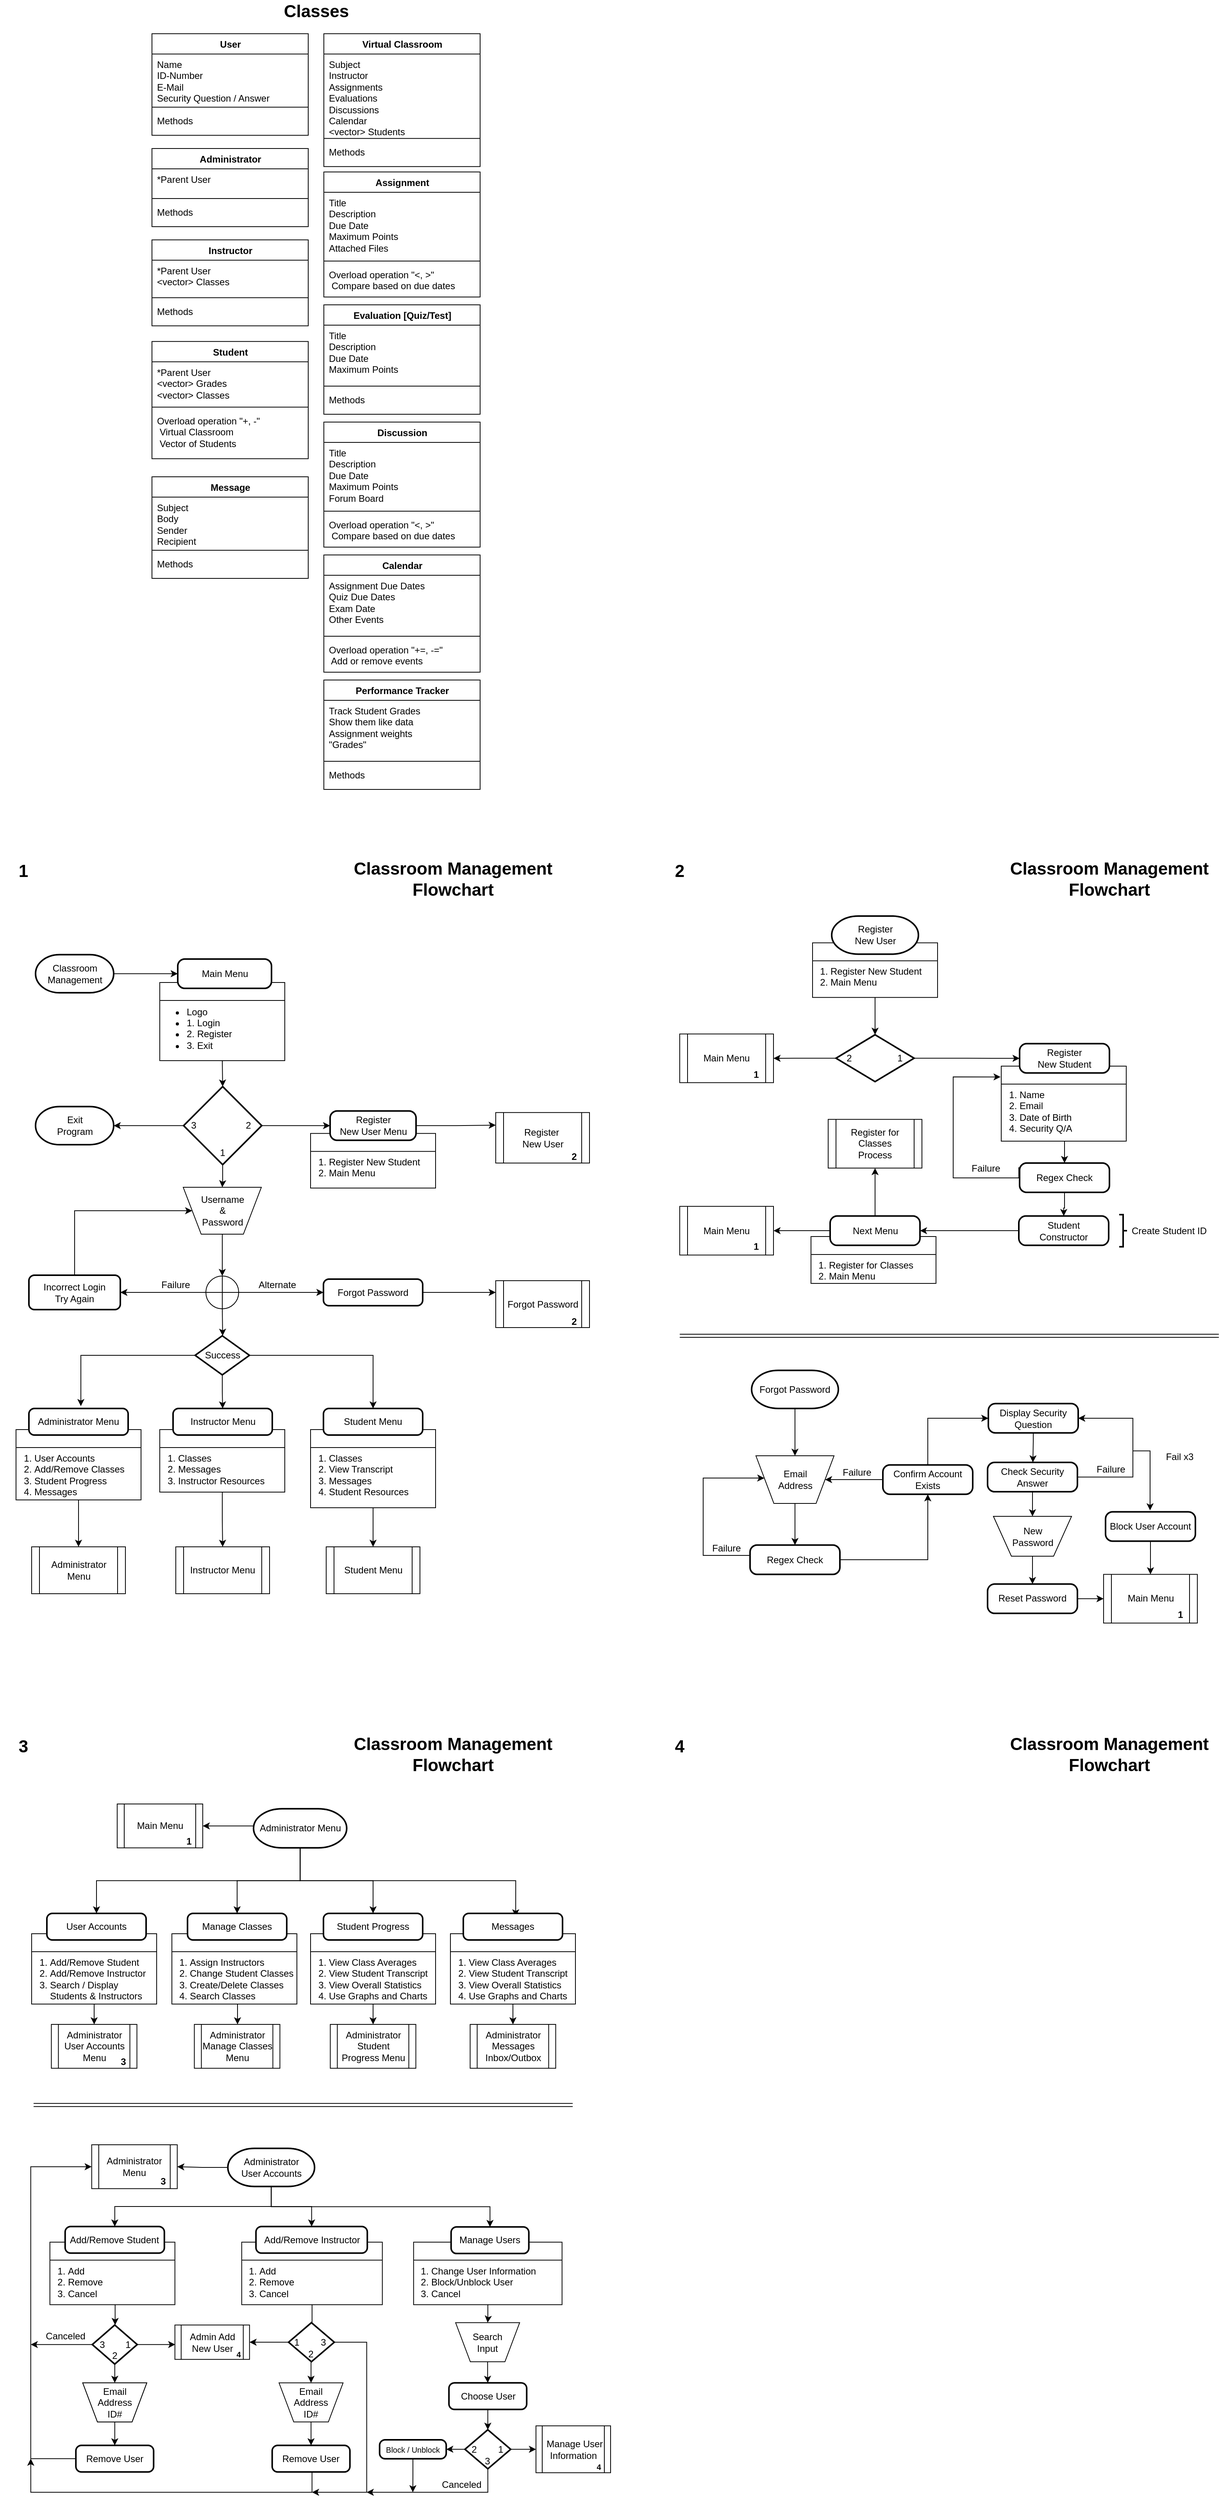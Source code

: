 <mxfile version="21.1.2" type="github">
  <diagram name="Page-1" id="ytIRI_bpf31qfXzrR7FH">
    <mxGraphModel dx="1434" dy="1892" grid="1" gridSize="10" guides="1" tooltips="1" connect="1" arrows="1" fold="1" page="1" pageScale="1" pageWidth="850" pageHeight="1100" background="none" math="0" shadow="0">
      <root>
        <mxCell id="0" />
        <mxCell id="1" parent="0" />
        <mxCell id="6Rt76ZgGS8mn4p0-sc7o-412" value="" style="edgeStyle=orthogonalEdgeStyle;rounded=0;orthogonalLoop=1;jettySize=auto;html=1;" parent="1" source="6Rt76ZgGS8mn4p0-sc7o-409" target="6Rt76ZgGS8mn4p0-sc7o-411" edge="1">
          <mxGeometry relative="1" as="geometry" />
        </mxCell>
        <mxCell id="6Rt76ZgGS8mn4p0-sc7o-409" value="" style="swimlane;whiteSpace=wrap;html=1;swimlaneLine=1;dropTarget=1;collapsible=1;" parent="1" vertex="1">
          <mxGeometry x="569.37" y="1818.62" width="190" height="80" as="geometry">
            <mxRectangle x="393" y="290" width="160" height="30" as="alternateBounds" />
          </mxGeometry>
        </mxCell>
        <mxCell id="6Rt76ZgGS8mn4p0-sc7o-410" value="&lt;ol&gt;&lt;li&gt;&lt;span style=&quot;background-color: initial;&quot;&gt;Change User Information&lt;/span&gt;&lt;br&gt;&lt;/li&gt;&lt;li&gt;Block/Unblock User&lt;/li&gt;&lt;li&gt;Cancel&lt;/li&gt;&lt;/ol&gt;" style="text;strokeColor=none;fillColor=none;html=1;whiteSpace=wrap;verticalAlign=top;overflow=hidden;align=left;horizontal=1;labelPosition=center;verticalLabelPosition=middle;spacingLeft=-25;spacingTop=-15;pointerEvents=1;arcSize=12;" parent="6Rt76ZgGS8mn4p0-sc7o-409" vertex="1">
          <mxGeometry x="6" y="26" width="154" height="54" as="geometry" />
        </mxCell>
        <mxCell id="6Rt76ZgGS8mn4p0-sc7o-392" value="" style="edgeStyle=orthogonalEdgeStyle;rounded=0;orthogonalLoop=1;jettySize=auto;html=1;" parent="1" source="6Rt76ZgGS8mn4p0-sc7o-382" target="6Rt76ZgGS8mn4p0-sc7o-389" edge="1">
          <mxGeometry relative="1" as="geometry" />
        </mxCell>
        <mxCell id="6Rt76ZgGS8mn4p0-sc7o-382" value="" style="swimlane;whiteSpace=wrap;html=1;swimlaneLine=1;dropTarget=1;collapsible=1;" parent="1" vertex="1">
          <mxGeometry x="349.37" y="1818.62" width="180" height="80" as="geometry">
            <mxRectangle x="380" y="1800" width="180" height="30" as="alternateBounds" />
          </mxGeometry>
        </mxCell>
        <mxCell id="6Rt76ZgGS8mn4p0-sc7o-383" value="&lt;ol&gt;&lt;li&gt;Add&lt;/li&gt;&lt;li&gt;Remove&lt;/li&gt;&lt;li&gt;Cancel&lt;/li&gt;&lt;/ol&gt;" style="text;strokeColor=none;fillColor=none;html=1;whiteSpace=wrap;verticalAlign=top;overflow=hidden;align=left;horizontal=1;labelPosition=center;verticalLabelPosition=middle;spacingLeft=-25;spacingTop=-15;" parent="6Rt76ZgGS8mn4p0-sc7o-382" vertex="1">
          <mxGeometry x="6" y="26" width="154" height="54" as="geometry" />
        </mxCell>
        <mxCell id="6Rt76ZgGS8mn4p0-sc7o-359" value="" style="edgeStyle=orthogonalEdgeStyle;rounded=0;orthogonalLoop=1;jettySize=auto;html=1;" parent="1" source="6Rt76ZgGS8mn4p0-sc7o-356" target="6Rt76ZgGS8mn4p0-sc7o-351" edge="1">
          <mxGeometry relative="1" as="geometry">
            <Array as="points">
              <mxPoint x="187.37" y="1918.62" />
              <mxPoint x="187.37" y="1918.62" />
            </Array>
          </mxGeometry>
        </mxCell>
        <mxCell id="6Rt76ZgGS8mn4p0-sc7o-356" value="" style="swimlane;whiteSpace=wrap;html=1;swimlaneLine=1;dropTarget=1;collapsible=1;" parent="1" vertex="1">
          <mxGeometry x="103.87" y="1818.62" width="160" height="80" as="geometry">
            <mxRectangle x="393" y="290" width="160" height="30" as="alternateBounds" />
          </mxGeometry>
        </mxCell>
        <mxCell id="6Rt76ZgGS8mn4p0-sc7o-357" value="&lt;ol&gt;&lt;li&gt;Add&lt;/li&gt;&lt;li&gt;Remove&lt;/li&gt;&lt;li&gt;Cancel&lt;/li&gt;&lt;/ol&gt;" style="text;strokeColor=none;fillColor=none;html=1;whiteSpace=wrap;verticalAlign=top;overflow=hidden;align=left;horizontal=1;labelPosition=center;verticalLabelPosition=middle;spacingLeft=-25;spacingTop=-15;" parent="6Rt76ZgGS8mn4p0-sc7o-356" vertex="1">
          <mxGeometry x="6" y="26" width="154" height="54" as="geometry" />
        </mxCell>
        <mxCell id="6Rt76ZgGS8mn4p0-sc7o-338" value="" style="edgeStyle=orthogonalEdgeStyle;rounded=0;orthogonalLoop=1;jettySize=auto;html=1;" parent="1" source="6Rt76ZgGS8mn4p0-sc7o-327" target="6Rt76ZgGS8mn4p0-sc7o-334" edge="1">
          <mxGeometry relative="1" as="geometry" />
        </mxCell>
        <mxCell id="6Rt76ZgGS8mn4p0-sc7o-327" value="" style="swimlane;whiteSpace=wrap;html=1;swimlaneLine=1;dropTarget=1;collapsible=1;" parent="1" vertex="1">
          <mxGeometry x="616.5" y="1424" width="160" height="90" as="geometry">
            <mxRectangle x="393" y="290" width="160" height="30" as="alternateBounds" />
          </mxGeometry>
        </mxCell>
        <mxCell id="6Rt76ZgGS8mn4p0-sc7o-328" value="&lt;ol&gt;&lt;li&gt;View Class Averages&lt;/li&gt;&lt;li&gt;View Student Transcript&lt;/li&gt;&lt;li&gt;View Overall Statistics&lt;/li&gt;&lt;li&gt;Use Graphs and Charts&lt;/li&gt;&lt;/ol&gt;" style="text;strokeColor=none;fillColor=none;html=1;whiteSpace=wrap;verticalAlign=top;overflow=hidden;align=left;horizontal=1;labelPosition=center;verticalLabelPosition=middle;spacingLeft=-25;spacingTop=-15;" parent="6Rt76ZgGS8mn4p0-sc7o-327" vertex="1">
          <mxGeometry x="6" y="26" width="154" height="64" as="geometry" />
        </mxCell>
        <mxCell id="6Rt76ZgGS8mn4p0-sc7o-337" value="" style="edgeStyle=orthogonalEdgeStyle;rounded=0;orthogonalLoop=1;jettySize=auto;html=1;" parent="1" source="6Rt76ZgGS8mn4p0-sc7o-325" target="6Rt76ZgGS8mn4p0-sc7o-333" edge="1">
          <mxGeometry relative="1" as="geometry" />
        </mxCell>
        <mxCell id="6Rt76ZgGS8mn4p0-sc7o-325" value="" style="swimlane;whiteSpace=wrap;html=1;swimlaneLine=1;dropTarget=1;collapsible=1;" parent="1" vertex="1">
          <mxGeometry x="437.5" y="1424" width="160" height="90" as="geometry">
            <mxRectangle x="393" y="290" width="160" height="30" as="alternateBounds" />
          </mxGeometry>
        </mxCell>
        <mxCell id="6Rt76ZgGS8mn4p0-sc7o-326" value="&lt;ol&gt;&lt;li&gt;View Class Averages&lt;/li&gt;&lt;li&gt;View Student Transcript&lt;/li&gt;&lt;li&gt;View Overall Statistics&lt;/li&gt;&lt;li&gt;Use Graphs and Charts&lt;/li&gt;&lt;/ol&gt;" style="text;strokeColor=none;fillColor=none;html=1;whiteSpace=wrap;verticalAlign=top;overflow=hidden;align=left;horizontal=1;labelPosition=center;verticalLabelPosition=middle;spacingLeft=-25;spacingTop=-15;" parent="6Rt76ZgGS8mn4p0-sc7o-325" vertex="1">
          <mxGeometry x="6" y="26" width="154" height="64" as="geometry" />
        </mxCell>
        <mxCell id="6Rt76ZgGS8mn4p0-sc7o-339" value="" style="shape=link;html=1;rounded=0;" parent="6Rt76ZgGS8mn4p0-sc7o-325" edge="1">
          <mxGeometry width="100" relative="1" as="geometry">
            <mxPoint x="-354.5" y="219.17" as="sourcePoint" />
            <mxPoint x="335.5" y="219.17" as="targetPoint" />
          </mxGeometry>
        </mxCell>
        <mxCell id="6Rt76ZgGS8mn4p0-sc7o-336" value="" style="edgeStyle=orthogonalEdgeStyle;rounded=0;orthogonalLoop=1;jettySize=auto;html=1;" parent="1" source="6Rt76ZgGS8mn4p0-sc7o-323" target="6Rt76ZgGS8mn4p0-sc7o-332" edge="1">
          <mxGeometry relative="1" as="geometry">
            <Array as="points">
              <mxPoint x="344" y="1520" />
              <mxPoint x="344" y="1520" />
            </Array>
          </mxGeometry>
        </mxCell>
        <mxCell id="6Rt76ZgGS8mn4p0-sc7o-323" value="" style="swimlane;whiteSpace=wrap;html=1;swimlaneLine=1;dropTarget=1;collapsible=1;" parent="1" vertex="1">
          <mxGeometry x="260" y="1424" width="160" height="90" as="geometry">
            <mxRectangle x="393" y="290" width="160" height="30" as="alternateBounds" />
          </mxGeometry>
        </mxCell>
        <mxCell id="6Rt76ZgGS8mn4p0-sc7o-324" value="&lt;ol&gt;&lt;li&gt;Assign Instructors&lt;/li&gt;&lt;li&gt;Change Student Classes&lt;/li&gt;&lt;li&gt;Create/Delete Classes&lt;/li&gt;&lt;li&gt;Search Classes&lt;/li&gt;&lt;/ol&gt;" style="text;strokeColor=none;fillColor=none;html=1;whiteSpace=wrap;verticalAlign=top;overflow=hidden;align=left;horizontal=1;labelPosition=center;verticalLabelPosition=middle;spacingLeft=-25;spacingTop=-15;" parent="6Rt76ZgGS8mn4p0-sc7o-323" vertex="1">
          <mxGeometry x="6" y="26" width="154" height="64" as="geometry" />
        </mxCell>
        <mxCell id="6Rt76ZgGS8mn4p0-sc7o-331" value="" style="edgeStyle=orthogonalEdgeStyle;rounded=0;orthogonalLoop=1;jettySize=auto;html=1;" parent="1" source="6Rt76ZgGS8mn4p0-sc7o-321" target="6Rt76ZgGS8mn4p0-sc7o-330" edge="1">
          <mxGeometry relative="1" as="geometry" />
        </mxCell>
        <mxCell id="6Rt76ZgGS8mn4p0-sc7o-321" value="" style="swimlane;whiteSpace=wrap;html=1;swimlaneLine=1;dropTarget=1;collapsible=1;" parent="1" vertex="1">
          <mxGeometry x="80.5" y="1424" width="160" height="90" as="geometry">
            <mxRectangle x="393" y="290" width="160" height="30" as="alternateBounds" />
          </mxGeometry>
        </mxCell>
        <mxCell id="6Rt76ZgGS8mn4p0-sc7o-322" value="&lt;ol&gt;&lt;li&gt;Add/Remove Student&lt;/li&gt;&lt;li&gt;Add/Remove Instructor&lt;/li&gt;&lt;li&gt;Search / Display Students &amp;amp; Instructors&lt;/li&gt;&lt;/ol&gt;" style="text;strokeColor=none;fillColor=none;html=1;whiteSpace=wrap;verticalAlign=top;overflow=hidden;align=left;horizontal=1;labelPosition=center;verticalLabelPosition=middle;spacingLeft=-25;spacingTop=-15;" parent="6Rt76ZgGS8mn4p0-sc7o-321" vertex="1">
          <mxGeometry x="6" y="26" width="154" height="64" as="geometry" />
        </mxCell>
        <mxCell id="6Rt76ZgGS8mn4p0-sc7o-232" value="" style="swimlane;whiteSpace=wrap;html=1;swimlaneLine=1;dropTarget=1;collapsible=1;" parent="1" vertex="1">
          <mxGeometry x="1078" y="532" width="160" height="60" as="geometry">
            <mxRectangle x="1322.5" y="307" width="160" height="30" as="alternateBounds" />
          </mxGeometry>
        </mxCell>
        <mxCell id="6Rt76ZgGS8mn4p0-sc7o-233" value="&lt;ol&gt;&lt;li&gt;Register for Classes&lt;/li&gt;&lt;li&gt;Main Menu&lt;/li&gt;&lt;/ol&gt;" style="text;strokeColor=none;fillColor=none;html=1;whiteSpace=wrap;verticalAlign=top;overflow=hidden;align=left;horizontal=1;labelPosition=center;verticalLabelPosition=middle;spacingLeft=-25;spacingTop=-15;" parent="6Rt76ZgGS8mn4p0-sc7o-232" vertex="1">
          <mxGeometry x="6" y="26" width="144" height="34" as="geometry" />
        </mxCell>
        <mxCell id="6Rt76ZgGS8mn4p0-sc7o-226" style="edgeStyle=orthogonalEdgeStyle;rounded=0;orthogonalLoop=1;jettySize=auto;html=1;exitX=0.5;exitY=1;exitDx=0;exitDy=0;entryX=0.5;entryY=0;entryDx=0;entryDy=0;entryPerimeter=0;" parent="1" source="6Rt76ZgGS8mn4p0-sc7o-219" target="6Rt76ZgGS8mn4p0-sc7o-170" edge="1">
          <mxGeometry relative="1" as="geometry" />
        </mxCell>
        <mxCell id="6Rt76ZgGS8mn4p0-sc7o-219" value="" style="swimlane;whiteSpace=wrap;html=1;swimlaneLine=1;dropTarget=1;collapsible=1;" parent="1" vertex="1">
          <mxGeometry x="1080" y="156.23" width="160" height="69.87" as="geometry">
            <mxRectangle x="393" y="290" width="160" height="30" as="alternateBounds" />
          </mxGeometry>
        </mxCell>
        <mxCell id="6Rt76ZgGS8mn4p0-sc7o-220" value="&lt;ol&gt;&lt;li&gt;Register New Student&lt;/li&gt;&lt;li&gt;Main Menu&lt;/li&gt;&lt;/ol&gt;" style="text;strokeColor=none;fillColor=none;html=1;whiteSpace=wrap;verticalAlign=top;overflow=hidden;align=left;horizontal=1;labelPosition=center;verticalLabelPosition=middle;spacingLeft=-25;spacingTop=-15;" parent="6Rt76ZgGS8mn4p0-sc7o-219" vertex="1">
          <mxGeometry x="6" y="26" width="144" height="34" as="geometry" />
        </mxCell>
        <mxCell id="6Rt76ZgGS8mn4p0-sc7o-202" style="edgeStyle=orthogonalEdgeStyle;rounded=0;orthogonalLoop=1;jettySize=auto;html=1;exitX=0.5;exitY=1;exitDx=0;exitDy=0;entryX=0.5;entryY=0;entryDx=0;entryDy=0;" parent="1" source="6Rt76ZgGS8mn4p0-sc7o-198" target="6Rt76ZgGS8mn4p0-sc7o-196" edge="1">
          <mxGeometry relative="1" as="geometry" />
        </mxCell>
        <mxCell id="6Rt76ZgGS8mn4p0-sc7o-198" value="" style="swimlane;whiteSpace=wrap;html=1;swimlaneLine=1;dropTarget=1;collapsible=1;" parent="1" vertex="1">
          <mxGeometry x="1321.5" y="314" width="160" height="96" as="geometry">
            <mxRectangle x="1321.5" y="314" width="160" height="30" as="alternateBounds" />
          </mxGeometry>
        </mxCell>
        <mxCell id="6Rt76ZgGS8mn4p0-sc7o-199" value="&lt;ol&gt;&lt;li&gt;Name&lt;/li&gt;&lt;li&gt;Email&lt;/li&gt;&lt;li&gt;Date of Birth&lt;/li&gt;&lt;li&gt;Security Q/A&lt;/li&gt;&lt;/ol&gt;" style="text;strokeColor=none;fillColor=none;html=1;whiteSpace=wrap;verticalAlign=top;overflow=hidden;align=left;horizontal=1;labelPosition=center;verticalLabelPosition=middle;spacingLeft=-25;spacingTop=-15;" parent="6Rt76ZgGS8mn4p0-sc7o-198" vertex="1">
          <mxGeometry x="6" y="26" width="144" height="64" as="geometry" />
        </mxCell>
        <mxCell id="6Rt76ZgGS8mn4p0-sc7o-97" style="edgeStyle=orthogonalEdgeStyle;rounded=0;orthogonalLoop=1;jettySize=auto;html=1;exitX=0.5;exitY=1;exitDx=0;exitDy=0;entryX=0.5;entryY=0;entryDx=0;entryDy=0;" parent="1" source="6Rt76ZgGS8mn4p0-sc7o-83" target="6Rt76ZgGS8mn4p0-sc7o-93" edge="1">
          <mxGeometry relative="1" as="geometry" />
        </mxCell>
        <mxCell id="6Rt76ZgGS8mn4p0-sc7o-83" value="" style="swimlane;whiteSpace=wrap;html=1;swimlaneLine=1;dropTarget=1;collapsible=1;" parent="1" vertex="1">
          <mxGeometry x="60.5" y="779" width="160" height="90" as="geometry">
            <mxRectangle x="393" y="290" width="160" height="30" as="alternateBounds" />
          </mxGeometry>
        </mxCell>
        <mxCell id="6Rt76ZgGS8mn4p0-sc7o-84" value="&lt;ol&gt;&lt;li&gt;User Accounts&lt;/li&gt;&lt;li&gt;Add/Remove Classes&lt;/li&gt;&lt;li&gt;Student Progress&lt;/li&gt;&lt;li&gt;Messages&lt;/li&gt;&lt;/ol&gt;" style="text;strokeColor=none;fillColor=none;html=1;whiteSpace=wrap;verticalAlign=top;overflow=hidden;align=left;horizontal=1;labelPosition=center;verticalLabelPosition=middle;spacingLeft=-25;spacingTop=-15;" parent="6Rt76ZgGS8mn4p0-sc7o-83" vertex="1">
          <mxGeometry x="6" y="26" width="154" height="64" as="geometry" />
        </mxCell>
        <mxCell id="6Rt76ZgGS8mn4p0-sc7o-103" style="edgeStyle=orthogonalEdgeStyle;rounded=0;orthogonalLoop=1;jettySize=auto;html=1;exitX=0.5;exitY=1;exitDx=0;exitDy=0;entryX=0.5;entryY=0;entryDx=0;entryDy=0;" parent="1" source="6Rt76ZgGS8mn4p0-sc7o-78" target="6Rt76ZgGS8mn4p0-sc7o-92" edge="1">
          <mxGeometry relative="1" as="geometry" />
        </mxCell>
        <mxCell id="6Rt76ZgGS8mn4p0-sc7o-78" value="" style="swimlane;whiteSpace=wrap;html=1;swimlaneLine=1;dropTarget=1;collapsible=1;" parent="1" vertex="1">
          <mxGeometry x="244.5" y="779" width="160" height="80" as="geometry">
            <mxRectangle x="393" y="290" width="160" height="30" as="alternateBounds" />
          </mxGeometry>
        </mxCell>
        <mxCell id="6Rt76ZgGS8mn4p0-sc7o-79" value="&lt;ol&gt;&lt;li&gt;Classes&lt;/li&gt;&lt;li&gt;&lt;span style=&quot;background-color: initial;&quot;&gt;Messages&lt;/span&gt;&lt;br&gt;&lt;/li&gt;&lt;li&gt;Instructor Resources&lt;/li&gt;&lt;/ol&gt;" style="text;strokeColor=none;fillColor=none;html=1;whiteSpace=wrap;verticalAlign=top;overflow=hidden;align=left;horizontal=1;labelPosition=center;verticalLabelPosition=middle;spacingLeft=-25;spacingTop=-15;" parent="6Rt76ZgGS8mn4p0-sc7o-78" vertex="1">
          <mxGeometry x="6" y="26" width="144" height="44" as="geometry" />
        </mxCell>
        <mxCell id="6Rt76ZgGS8mn4p0-sc7o-80" value="" style="swimlane;whiteSpace=wrap;html=1;swimlaneLine=1;dropTarget=1;collapsible=1;" parent="1" vertex="1">
          <mxGeometry x="437.5" y="400.13" width="160" height="69.87" as="geometry">
            <mxRectangle x="393" y="290" width="160" height="30" as="alternateBounds" />
          </mxGeometry>
        </mxCell>
        <mxCell id="6Rt76ZgGS8mn4p0-sc7o-81" value="&lt;ol&gt;&lt;li&gt;Register New Student&lt;/li&gt;&lt;li&gt;Main Menu&lt;/li&gt;&lt;/ol&gt;" style="text;strokeColor=none;fillColor=none;html=1;whiteSpace=wrap;verticalAlign=top;overflow=hidden;align=left;horizontal=1;labelPosition=center;verticalLabelPosition=middle;spacingLeft=-25;spacingTop=-15;" parent="6Rt76ZgGS8mn4p0-sc7o-80" vertex="1">
          <mxGeometry x="6" y="26" width="144" height="34" as="geometry" />
        </mxCell>
        <mxCell id="6Rt76ZgGS8mn4p0-sc7o-91" style="edgeStyle=orthogonalEdgeStyle;rounded=0;orthogonalLoop=1;jettySize=auto;html=1;exitX=0.5;exitY=1;exitDx=0;exitDy=0;entryX=0.5;entryY=0;entryDx=0;entryDy=0;" parent="1" source="6Rt76ZgGS8mn4p0-sc7o-74" target="6Rt76ZgGS8mn4p0-sc7o-85" edge="1">
          <mxGeometry relative="1" as="geometry" />
        </mxCell>
        <mxCell id="6Rt76ZgGS8mn4p0-sc7o-74" value="" style="swimlane;whiteSpace=wrap;html=1;swimlaneLine=1;dropTarget=1;collapsible=1;" parent="1" vertex="1">
          <mxGeometry x="437.5" y="779" width="160" height="100" as="geometry">
            <mxRectangle x="393" y="290" width="160" height="30" as="alternateBounds" />
          </mxGeometry>
        </mxCell>
        <mxCell id="6Rt76ZgGS8mn4p0-sc7o-77" value="&lt;ol&gt;&lt;li&gt;Classes&lt;/li&gt;&lt;li&gt;View Transcript&lt;/li&gt;&lt;li&gt;Messages&lt;/li&gt;&lt;li&gt;Student Resources&lt;/li&gt;&lt;/ol&gt;" style="text;strokeColor=none;fillColor=none;html=1;whiteSpace=wrap;verticalAlign=top;overflow=hidden;align=left;horizontal=1;labelPosition=center;verticalLabelPosition=middle;spacingLeft=-25;spacingTop=-15;" parent="6Rt76ZgGS8mn4p0-sc7o-74" vertex="1">
          <mxGeometry x="6" y="26" width="144" height="64" as="geometry" />
        </mxCell>
        <mxCell id="6Rt76ZgGS8mn4p0-sc7o-23" style="edgeStyle=orthogonalEdgeStyle;rounded=0;orthogonalLoop=1;jettySize=auto;html=1;exitX=0.5;exitY=1;exitDx=0;exitDy=0;entryX=0.5;entryY=0;entryDx=0;entryDy=0;entryPerimeter=0;" parent="1" source="zeQAFEuLlaWNm11d6QBY-9" target="6Rt76ZgGS8mn4p0-sc7o-1" edge="1">
          <mxGeometry relative="1" as="geometry" />
        </mxCell>
        <mxCell id="zeQAFEuLlaWNm11d6QBY-9" value="" style="swimlane;whiteSpace=wrap;html=1;swimlaneLine=1;dropTarget=1;collapsible=1;" parent="1" vertex="1">
          <mxGeometry x="244.5" y="207" width="160" height="100" as="geometry">
            <mxRectangle x="200" y="98" width="159.25" height="30" as="alternateBounds" />
          </mxGeometry>
        </mxCell>
        <mxCell id="zeQAFEuLlaWNm11d6QBY-44" value="&lt;ul&gt;&lt;li&gt;Logo&lt;/li&gt;&lt;li&gt;1. Login&lt;/li&gt;&lt;li&gt;2. Register&lt;/li&gt;&lt;li&gt;3. Exit&lt;/li&gt;&lt;/ul&gt;" style="text;strokeColor=none;fillColor=none;html=1;whiteSpace=wrap;verticalAlign=middle;overflow=hidden;fontSize=12;fontFamily=Helvetica;fontColor=default;" parent="zeQAFEuLlaWNm11d6QBY-9" vertex="1">
          <mxGeometry x="-7.5" y="16.13" width="110" height="70" as="geometry" />
        </mxCell>
        <mxCell id="zeQAFEuLlaWNm11d6QBY-4" style="edgeStyle=orthogonalEdgeStyle;rounded=0;orthogonalLoop=1;jettySize=auto;html=1;exitX=1;exitY=0.5;exitDx=0;exitDy=0;exitPerimeter=0;entryX=0;entryY=0.5;entryDx=0;entryDy=0;" parent="1" source="zeQAFEuLlaWNm11d6QBY-1" target="zeQAFEuLlaWNm11d6QBY-2" edge="1">
          <mxGeometry relative="1" as="geometry">
            <mxPoint x="197.5" y="195.755" as="sourcePoint" />
          </mxGeometry>
        </mxCell>
        <mxCell id="zeQAFEuLlaWNm11d6QBY-1" value="Classroom Management" style="strokeWidth=2;html=1;shape=mxgraph.flowchart.terminator;whiteSpace=wrap;" parent="1" vertex="1">
          <mxGeometry x="85.5" y="171.38" width="100" height="48.75" as="geometry" />
        </mxCell>
        <mxCell id="zeQAFEuLlaWNm11d6QBY-17" value="&lt;b&gt;&lt;font style=&quot;font-size: 22px;&quot;&gt;Classes&lt;/font&gt;&lt;/b&gt;" style="text;html=1;strokeColor=none;fillColor=none;align=center;verticalAlign=middle;whiteSpace=wrap;rounded=0;fontSize=12;fontFamily=Helvetica;fontColor=default;" parent="1" vertex="1">
          <mxGeometry x="414.5" y="-1050" width="60" height="30" as="geometry" />
        </mxCell>
        <mxCell id="zeQAFEuLlaWNm11d6QBY-54" value="Student" style="swimlane;fontStyle=1;align=center;verticalAlign=top;childLayout=stackLayout;horizontal=1;startSize=26;horizontalStack=0;resizeParent=1;resizeParentMax=0;resizeLast=0;collapsible=1;marginBottom=0;whiteSpace=wrap;html=1;strokeColor=default;fontFamily=Helvetica;fontSize=12;fontColor=default;fillColor=default;" parent="1" vertex="1">
          <mxGeometry x="234.5" y="-613.13" width="200" height="150" as="geometry">
            <mxRectangle x="600" y="80" width="200" height="30" as="alternateBounds" />
          </mxGeometry>
        </mxCell>
        <mxCell id="zeQAFEuLlaWNm11d6QBY-55" value="*Parent User&lt;br&gt;&amp;lt;vector&amp;gt; Grades&lt;br&gt;&amp;lt;vector&amp;gt; Classes" style="text;strokeColor=none;fillColor=none;align=left;verticalAlign=top;spacingLeft=4;spacingRight=4;overflow=hidden;rotatable=0;points=[[0,0.5],[1,0.5]];portConstraint=eastwest;whiteSpace=wrap;html=1;fontSize=12;fontFamily=Helvetica;fontColor=default;" parent="zeQAFEuLlaWNm11d6QBY-54" vertex="1">
          <mxGeometry y="26" width="200" height="54" as="geometry" />
        </mxCell>
        <mxCell id="zeQAFEuLlaWNm11d6QBY-56" value="" style="line;strokeWidth=1;fillColor=none;align=left;verticalAlign=middle;spacingTop=-1;spacingLeft=3;spacingRight=3;rotatable=0;labelPosition=right;points=[];portConstraint=eastwest;strokeColor=inherit;fontFamily=Helvetica;fontSize=12;fontColor=default;startSize=23;html=1;" parent="zeQAFEuLlaWNm11d6QBY-54" vertex="1">
          <mxGeometry y="80" width="200" height="8" as="geometry" />
        </mxCell>
        <mxCell id="zeQAFEuLlaWNm11d6QBY-57" value="Overload operation &quot;+, -&quot;&lt;br&gt;&lt;span style=&quot;white-space: pre;&quot;&gt; &lt;/span&gt;Virtual Classroom&lt;br&gt;&lt;span style=&quot;white-space: pre;&quot;&gt; &lt;/span&gt;Vector of Students" style="text;strokeColor=none;fillColor=none;align=left;verticalAlign=top;spacingLeft=4;spacingRight=4;overflow=hidden;rotatable=0;points=[[0,0.5],[1,0.5]];portConstraint=eastwest;whiteSpace=wrap;html=1;fontSize=12;fontFamily=Helvetica;fontColor=default;" parent="zeQAFEuLlaWNm11d6QBY-54" vertex="1">
          <mxGeometry y="88" width="200" height="62" as="geometry" />
        </mxCell>
        <mxCell id="zeQAFEuLlaWNm11d6QBY-58" value="Assignment" style="swimlane;fontStyle=1;align=center;verticalAlign=top;childLayout=stackLayout;horizontal=1;startSize=26;horizontalStack=0;resizeParent=1;resizeParentMax=0;resizeLast=0;collapsible=1;marginBottom=0;whiteSpace=wrap;html=1;strokeColor=default;fontFamily=Helvetica;fontSize=12;fontColor=default;fillColor=default;" parent="1" vertex="1">
          <mxGeometry x="454.5" y="-830" width="200" height="160" as="geometry">
            <mxRectangle x="600" y="280" width="200" height="30" as="alternateBounds" />
          </mxGeometry>
        </mxCell>
        <mxCell id="zeQAFEuLlaWNm11d6QBY-59" value="Title&lt;br&gt;Description&lt;br&gt;Due Date&lt;br&gt;Maximum Points&lt;br&gt;Attached Files" style="text;strokeColor=none;fillColor=none;align=left;verticalAlign=top;spacingLeft=4;spacingRight=4;overflow=hidden;rotatable=0;points=[[0,0.5],[1,0.5]];portConstraint=eastwest;whiteSpace=wrap;html=1;fontSize=12;fontFamily=Helvetica;fontColor=default;" parent="zeQAFEuLlaWNm11d6QBY-58" vertex="1">
          <mxGeometry y="26" width="200" height="84" as="geometry" />
        </mxCell>
        <mxCell id="zeQAFEuLlaWNm11d6QBY-60" value="" style="line;strokeWidth=1;fillColor=none;align=left;verticalAlign=middle;spacingTop=-1;spacingLeft=3;spacingRight=3;rotatable=0;labelPosition=right;points=[];portConstraint=eastwest;strokeColor=inherit;fontFamily=Helvetica;fontSize=12;fontColor=default;startSize=23;html=1;" parent="zeQAFEuLlaWNm11d6QBY-58" vertex="1">
          <mxGeometry y="110" width="200" height="8" as="geometry" />
        </mxCell>
        <mxCell id="zeQAFEuLlaWNm11d6QBY-61" value="Overload operation &quot;&amp;lt;, &amp;gt;&quot;&lt;br&gt;&lt;span style=&quot;white-space: pre;&quot;&gt; &lt;/span&gt;Compare based on due dates" style="text;strokeColor=none;fillColor=none;align=left;verticalAlign=top;spacingLeft=4;spacingRight=4;overflow=hidden;rotatable=0;points=[[0,0.5],[1,0.5]];portConstraint=eastwest;whiteSpace=wrap;html=1;fontSize=12;fontFamily=Helvetica;fontColor=default;" parent="zeQAFEuLlaWNm11d6QBY-58" vertex="1">
          <mxGeometry y="118" width="200" height="42" as="geometry" />
        </mxCell>
        <mxCell id="zeQAFEuLlaWNm11d6QBY-62" value="Evaluation [Quiz/Test]" style="swimlane;fontStyle=1;align=center;verticalAlign=top;childLayout=stackLayout;horizontal=1;startSize=26;horizontalStack=0;resizeParent=1;resizeParentMax=0;resizeLast=0;collapsible=1;marginBottom=0;whiteSpace=wrap;html=1;strokeColor=default;fontFamily=Helvetica;fontSize=12;fontColor=default;fillColor=default;" parent="1" vertex="1">
          <mxGeometry x="454.5" y="-660" width="200" height="140" as="geometry">
            <mxRectangle x="600" y="320" width="200" height="30" as="alternateBounds" />
          </mxGeometry>
        </mxCell>
        <mxCell id="zeQAFEuLlaWNm11d6QBY-63" value="Title&lt;br&gt;Description&lt;br&gt;Due Date&lt;br&gt;Maximum Points&lt;br&gt;" style="text;strokeColor=none;fillColor=none;align=left;verticalAlign=top;spacingLeft=4;spacingRight=4;overflow=hidden;rotatable=0;points=[[0,0.5],[1,0.5]];portConstraint=eastwest;whiteSpace=wrap;html=1;fontSize=12;fontFamily=Helvetica;fontColor=default;" parent="zeQAFEuLlaWNm11d6QBY-62" vertex="1">
          <mxGeometry y="26" width="200" height="74" as="geometry" />
        </mxCell>
        <mxCell id="zeQAFEuLlaWNm11d6QBY-64" value="" style="line;strokeWidth=1;fillColor=none;align=left;verticalAlign=middle;spacingTop=-1;spacingLeft=3;spacingRight=3;rotatable=0;labelPosition=right;points=[];portConstraint=eastwest;strokeColor=inherit;fontFamily=Helvetica;fontSize=12;fontColor=default;startSize=23;html=1;" parent="zeQAFEuLlaWNm11d6QBY-62" vertex="1">
          <mxGeometry y="100" width="200" height="8" as="geometry" />
        </mxCell>
        <mxCell id="zeQAFEuLlaWNm11d6QBY-65" value="Methods&lt;br&gt;" style="text;strokeColor=none;fillColor=none;align=left;verticalAlign=top;spacingLeft=4;spacingRight=4;overflow=hidden;rotatable=0;points=[[0,0.5],[1,0.5]];portConstraint=eastwest;whiteSpace=wrap;html=1;fontSize=12;fontFamily=Helvetica;fontColor=default;" parent="zeQAFEuLlaWNm11d6QBY-62" vertex="1">
          <mxGeometry y="108" width="200" height="32" as="geometry" />
        </mxCell>
        <mxCell id="zeQAFEuLlaWNm11d6QBY-66" value="Discussion" style="swimlane;fontStyle=1;align=center;verticalAlign=top;childLayout=stackLayout;horizontal=1;startSize=26;horizontalStack=0;resizeParent=1;resizeParentMax=0;resizeLast=0;collapsible=1;marginBottom=0;whiteSpace=wrap;html=1;strokeColor=default;fontFamily=Helvetica;fontSize=12;fontColor=default;fillColor=default;" parent="1" vertex="1">
          <mxGeometry x="454.5" y="-510" width="200" height="160" as="geometry">
            <mxRectangle x="600" y="280" width="200" height="30" as="alternateBounds" />
          </mxGeometry>
        </mxCell>
        <mxCell id="zeQAFEuLlaWNm11d6QBY-67" value="Title&lt;br&gt;Description&lt;br&gt;Due Date&lt;br&gt;Maximum Points&lt;br&gt;Forum Board" style="text;strokeColor=none;fillColor=none;align=left;verticalAlign=top;spacingLeft=4;spacingRight=4;overflow=hidden;rotatable=0;points=[[0,0.5],[1,0.5]];portConstraint=eastwest;whiteSpace=wrap;html=1;fontSize=12;fontFamily=Helvetica;fontColor=default;" parent="zeQAFEuLlaWNm11d6QBY-66" vertex="1">
          <mxGeometry y="26" width="200" height="84" as="geometry" />
        </mxCell>
        <mxCell id="zeQAFEuLlaWNm11d6QBY-68" value="" style="line;strokeWidth=1;fillColor=none;align=left;verticalAlign=middle;spacingTop=-1;spacingLeft=3;spacingRight=3;rotatable=0;labelPosition=right;points=[];portConstraint=eastwest;strokeColor=inherit;fontFamily=Helvetica;fontSize=12;fontColor=default;startSize=23;html=1;" parent="zeQAFEuLlaWNm11d6QBY-66" vertex="1">
          <mxGeometry y="110" width="200" height="8" as="geometry" />
        </mxCell>
        <mxCell id="zeQAFEuLlaWNm11d6QBY-69" value="Overload operation &quot;&amp;lt;, &amp;gt;&quot;&lt;br&gt;&lt;span style=&quot;white-space: pre;&quot;&gt; &lt;/span&gt;Compare based on due dates" style="text;strokeColor=none;fillColor=none;align=left;verticalAlign=top;spacingLeft=4;spacingRight=4;overflow=hidden;rotatable=0;points=[[0,0.5],[1,0.5]];portConstraint=eastwest;whiteSpace=wrap;html=1;fontSize=12;fontFamily=Helvetica;fontColor=default;" parent="zeQAFEuLlaWNm11d6QBY-66" vertex="1">
          <mxGeometry y="118" width="200" height="42" as="geometry" />
        </mxCell>
        <mxCell id="zeQAFEuLlaWNm11d6QBY-70" value="Calendar" style="swimlane;fontStyle=1;align=center;verticalAlign=top;childLayout=stackLayout;horizontal=1;startSize=26;horizontalStack=0;resizeParent=1;resizeParentMax=0;resizeLast=0;collapsible=1;marginBottom=0;whiteSpace=wrap;html=1;strokeColor=default;fontFamily=Helvetica;fontSize=12;fontColor=default;fillColor=default;" parent="1" vertex="1">
          <mxGeometry x="454.5" y="-340" width="200" height="150" as="geometry">
            <mxRectangle x="600" y="280" width="200" height="30" as="alternateBounds" />
          </mxGeometry>
        </mxCell>
        <mxCell id="zeQAFEuLlaWNm11d6QBY-71" value="Assignment Due Dates&lt;br&gt;Quiz Due Dates&lt;br&gt;Exam Date&lt;br&gt;Other Events" style="text;strokeColor=none;fillColor=none;align=left;verticalAlign=top;spacingLeft=4;spacingRight=4;overflow=hidden;rotatable=0;points=[[0,0.5],[1,0.5]];portConstraint=eastwest;whiteSpace=wrap;html=1;fontSize=12;fontFamily=Helvetica;fontColor=default;" parent="zeQAFEuLlaWNm11d6QBY-70" vertex="1">
          <mxGeometry y="26" width="200" height="74" as="geometry" />
        </mxCell>
        <mxCell id="zeQAFEuLlaWNm11d6QBY-72" value="" style="line;strokeWidth=1;fillColor=none;align=left;verticalAlign=middle;spacingTop=-1;spacingLeft=3;spacingRight=3;rotatable=0;labelPosition=right;points=[];portConstraint=eastwest;strokeColor=inherit;fontFamily=Helvetica;fontSize=12;fontColor=default;startSize=23;html=1;" parent="zeQAFEuLlaWNm11d6QBY-70" vertex="1">
          <mxGeometry y="100" width="200" height="8" as="geometry" />
        </mxCell>
        <mxCell id="zeQAFEuLlaWNm11d6QBY-73" value="Overload operation &quot;+=, -=&quot;&lt;br&gt;&lt;span style=&quot;white-space: pre;&quot;&gt; &lt;/span&gt;Add or remove events" style="text;strokeColor=none;fillColor=none;align=left;verticalAlign=top;spacingLeft=4;spacingRight=4;overflow=hidden;rotatable=0;points=[[0,0.5],[1,0.5]];portConstraint=eastwest;whiteSpace=wrap;html=1;fontSize=12;fontFamily=Helvetica;fontColor=default;" parent="zeQAFEuLlaWNm11d6QBY-70" vertex="1">
          <mxGeometry y="108" width="200" height="42" as="geometry" />
        </mxCell>
        <mxCell id="zeQAFEuLlaWNm11d6QBY-74" value="Virtual Classroom" style="swimlane;fontStyle=1;align=center;verticalAlign=top;childLayout=stackLayout;horizontal=1;startSize=26;horizontalStack=0;resizeParent=1;resizeParentMax=0;resizeLast=0;collapsible=1;marginBottom=0;whiteSpace=wrap;html=1;strokeColor=default;fontFamily=Helvetica;fontSize=12;fontColor=default;fillColor=default;" parent="1" vertex="1">
          <mxGeometry x="454.5" y="-1006.87" width="200" height="170" as="geometry">
            <mxRectangle x="600" y="280" width="200" height="30" as="alternateBounds" />
          </mxGeometry>
        </mxCell>
        <mxCell id="zeQAFEuLlaWNm11d6QBY-75" value="Subject&lt;br&gt;Instructor&lt;br&gt;Assignments&lt;br&gt;Evaluations&lt;br&gt;Discussions&lt;br&gt;Calendar&lt;br&gt;&amp;lt;vector&amp;gt; Students" style="text;strokeColor=none;fillColor=none;align=left;verticalAlign=top;spacingLeft=4;spacingRight=4;overflow=hidden;rotatable=0;points=[[0,0.5],[1,0.5]];portConstraint=eastwest;whiteSpace=wrap;html=1;fontSize=12;fontFamily=Helvetica;fontColor=default;" parent="zeQAFEuLlaWNm11d6QBY-74" vertex="1">
          <mxGeometry y="26" width="200" height="104" as="geometry" />
        </mxCell>
        <mxCell id="zeQAFEuLlaWNm11d6QBY-76" value="" style="line;strokeWidth=1;fillColor=none;align=left;verticalAlign=middle;spacingTop=-1;spacingLeft=3;spacingRight=3;rotatable=0;labelPosition=right;points=[];portConstraint=eastwest;strokeColor=inherit;fontFamily=Helvetica;fontSize=12;fontColor=default;startSize=23;html=1;" parent="zeQAFEuLlaWNm11d6QBY-74" vertex="1">
          <mxGeometry y="130" width="200" height="8" as="geometry" />
        </mxCell>
        <mxCell id="zeQAFEuLlaWNm11d6QBY-77" value="Methods" style="text;strokeColor=none;fillColor=none;align=left;verticalAlign=top;spacingLeft=4;spacingRight=4;overflow=hidden;rotatable=0;points=[[0,0.5],[1,0.5]];portConstraint=eastwest;whiteSpace=wrap;html=1;fontSize=12;fontFamily=Helvetica;fontColor=default;" parent="zeQAFEuLlaWNm11d6QBY-74" vertex="1">
          <mxGeometry y="138" width="200" height="32" as="geometry" />
        </mxCell>
        <mxCell id="zeQAFEuLlaWNm11d6QBY-2" value="Main Menu" style="rounded=1;whiteSpace=wrap;html=1;absoluteArcSize=1;arcSize=18;strokeWidth=2;" parent="1" vertex="1">
          <mxGeometry x="267.5" y="177" width="120" height="37.5" as="geometry" />
        </mxCell>
        <mxCell id="zeQAFEuLlaWNm11d6QBY-78" value="Instructor" style="swimlane;fontStyle=1;align=center;verticalAlign=top;childLayout=stackLayout;horizontal=1;startSize=26;horizontalStack=0;resizeParent=1;resizeParentMax=0;resizeLast=0;collapsible=1;marginBottom=0;whiteSpace=wrap;html=1;strokeColor=default;fontFamily=Helvetica;fontSize=12;fontColor=default;fillColor=default;" parent="1" vertex="1">
          <mxGeometry x="234.5" y="-743.13" width="200" height="110" as="geometry">
            <mxRectangle x="600" y="80" width="200" height="30" as="alternateBounds" />
          </mxGeometry>
        </mxCell>
        <mxCell id="zeQAFEuLlaWNm11d6QBY-79" value="*Parent User&lt;br&gt;&amp;lt;vector&amp;gt; Classes" style="text;strokeColor=none;fillColor=none;align=left;verticalAlign=top;spacingLeft=4;spacingRight=4;overflow=hidden;rotatable=0;points=[[0,0.5],[1,0.5]];portConstraint=eastwest;whiteSpace=wrap;html=1;fontSize=12;fontFamily=Helvetica;fontColor=default;" parent="zeQAFEuLlaWNm11d6QBY-78" vertex="1">
          <mxGeometry y="26" width="200" height="44" as="geometry" />
        </mxCell>
        <mxCell id="zeQAFEuLlaWNm11d6QBY-80" value="" style="line;strokeWidth=1;fillColor=none;align=left;verticalAlign=middle;spacingTop=-1;spacingLeft=3;spacingRight=3;rotatable=0;labelPosition=right;points=[];portConstraint=eastwest;strokeColor=inherit;fontFamily=Helvetica;fontSize=12;fontColor=default;startSize=23;html=1;" parent="zeQAFEuLlaWNm11d6QBY-78" vertex="1">
          <mxGeometry y="70" width="200" height="8" as="geometry" />
        </mxCell>
        <mxCell id="zeQAFEuLlaWNm11d6QBY-81" value="Methods" style="text;strokeColor=none;fillColor=none;align=left;verticalAlign=top;spacingLeft=4;spacingRight=4;overflow=hidden;rotatable=0;points=[[0,0.5],[1,0.5]];portConstraint=eastwest;whiteSpace=wrap;html=1;fontSize=12;fontFamily=Helvetica;fontColor=default;" parent="zeQAFEuLlaWNm11d6QBY-78" vertex="1">
          <mxGeometry y="78" width="200" height="32" as="geometry" />
        </mxCell>
        <mxCell id="zeQAFEuLlaWNm11d6QBY-82" value="User" style="swimlane;fontStyle=1;align=center;verticalAlign=top;childLayout=stackLayout;horizontal=1;startSize=26;horizontalStack=0;resizeParent=1;resizeParentMax=0;resizeLast=0;collapsible=1;marginBottom=0;whiteSpace=wrap;html=1;strokeColor=default;fontFamily=Helvetica;fontSize=12;fontColor=default;fillColor=default;" parent="1" vertex="1">
          <mxGeometry x="234.5" y="-1006.87" width="200" height="130" as="geometry">
            <mxRectangle x="600" y="80" width="200" height="30" as="alternateBounds" />
          </mxGeometry>
        </mxCell>
        <mxCell id="zeQAFEuLlaWNm11d6QBY-83" value="Name&lt;br&gt;ID-Number&lt;br&gt;E-Mail&amp;nbsp;&lt;br&gt;Security Question / Answer" style="text;strokeColor=none;fillColor=none;align=left;verticalAlign=top;spacingLeft=4;spacingRight=4;overflow=hidden;rotatable=0;points=[[0,0.5],[1,0.5]];portConstraint=eastwest;whiteSpace=wrap;html=1;fontSize=12;fontFamily=Helvetica;fontColor=default;" parent="zeQAFEuLlaWNm11d6QBY-82" vertex="1">
          <mxGeometry y="26" width="200" height="64" as="geometry" />
        </mxCell>
        <mxCell id="zeQAFEuLlaWNm11d6QBY-84" value="" style="line;strokeWidth=1;fillColor=none;align=left;verticalAlign=middle;spacingTop=-1;spacingLeft=3;spacingRight=3;rotatable=0;labelPosition=right;points=[];portConstraint=eastwest;strokeColor=inherit;fontFamily=Helvetica;fontSize=12;fontColor=default;startSize=23;html=1;" parent="zeQAFEuLlaWNm11d6QBY-82" vertex="1">
          <mxGeometry y="90" width="200" height="8" as="geometry" />
        </mxCell>
        <mxCell id="zeQAFEuLlaWNm11d6QBY-85" value="Methods" style="text;strokeColor=none;fillColor=none;align=left;verticalAlign=top;spacingLeft=4;spacingRight=4;overflow=hidden;rotatable=0;points=[[0,0.5],[1,0.5]];portConstraint=eastwest;whiteSpace=wrap;html=1;fontSize=12;fontFamily=Helvetica;fontColor=default;" parent="zeQAFEuLlaWNm11d6QBY-82" vertex="1">
          <mxGeometry y="98" width="200" height="32" as="geometry" />
        </mxCell>
        <mxCell id="zeQAFEuLlaWNm11d6QBY-86" value="Administrator" style="swimlane;fontStyle=1;align=center;verticalAlign=top;childLayout=stackLayout;horizontal=1;startSize=26;horizontalStack=0;resizeParent=1;resizeParentMax=0;resizeLast=0;collapsible=1;marginBottom=0;whiteSpace=wrap;html=1;strokeColor=default;fontFamily=Helvetica;fontSize=12;fontColor=default;fillColor=default;" parent="1" vertex="1">
          <mxGeometry x="234.5" y="-860" width="200" height="100" as="geometry">
            <mxRectangle x="600" y="80" width="200" height="30" as="alternateBounds" />
          </mxGeometry>
        </mxCell>
        <mxCell id="zeQAFEuLlaWNm11d6QBY-87" value="*Parent User" style="text;strokeColor=none;fillColor=none;align=left;verticalAlign=top;spacingLeft=4;spacingRight=4;overflow=hidden;rotatable=0;points=[[0,0.5],[1,0.5]];portConstraint=eastwest;whiteSpace=wrap;html=1;fontSize=12;fontFamily=Helvetica;fontColor=default;" parent="zeQAFEuLlaWNm11d6QBY-86" vertex="1">
          <mxGeometry y="26" width="200" height="34" as="geometry" />
        </mxCell>
        <mxCell id="zeQAFEuLlaWNm11d6QBY-88" value="" style="line;strokeWidth=1;fillColor=none;align=left;verticalAlign=middle;spacingTop=-1;spacingLeft=3;spacingRight=3;rotatable=0;labelPosition=right;points=[];portConstraint=eastwest;strokeColor=inherit;fontFamily=Helvetica;fontSize=12;fontColor=default;startSize=23;html=1;" parent="zeQAFEuLlaWNm11d6QBY-86" vertex="1">
          <mxGeometry y="60" width="200" height="8" as="geometry" />
        </mxCell>
        <mxCell id="zeQAFEuLlaWNm11d6QBY-89" value="Methods&lt;br&gt;" style="text;strokeColor=none;fillColor=none;align=left;verticalAlign=top;spacingLeft=4;spacingRight=4;overflow=hidden;rotatable=0;points=[[0,0.5],[1,0.5]];portConstraint=eastwest;whiteSpace=wrap;html=1;fontSize=12;fontFamily=Helvetica;fontColor=default;" parent="zeQAFEuLlaWNm11d6QBY-86" vertex="1">
          <mxGeometry y="68" width="200" height="32" as="geometry" />
        </mxCell>
        <mxCell id="zeQAFEuLlaWNm11d6QBY-94" value="Performance Tracker" style="swimlane;fontStyle=1;align=center;verticalAlign=top;childLayout=stackLayout;horizontal=1;startSize=26;horizontalStack=0;resizeParent=1;resizeParentMax=0;resizeLast=0;collapsible=1;marginBottom=0;whiteSpace=wrap;html=1;strokeColor=default;fontFamily=Helvetica;fontSize=12;fontColor=default;fillColor=default;" parent="1" vertex="1">
          <mxGeometry x="454.5" y="-180" width="200" height="140" as="geometry">
            <mxRectangle x="600" y="280" width="200" height="30" as="alternateBounds" />
          </mxGeometry>
        </mxCell>
        <mxCell id="zeQAFEuLlaWNm11d6QBY-95" value="Track Student Grades&lt;br&gt;Show them like data&lt;br&gt;Assignment weights&lt;br&gt;&quot;Grades&quot;" style="text;strokeColor=none;fillColor=none;align=left;verticalAlign=top;spacingLeft=4;spacingRight=4;overflow=hidden;rotatable=0;points=[[0,0.5],[1,0.5]];portConstraint=eastwest;whiteSpace=wrap;html=1;fontSize=12;fontFamily=Helvetica;fontColor=default;" parent="zeQAFEuLlaWNm11d6QBY-94" vertex="1">
          <mxGeometry y="26" width="200" height="74" as="geometry" />
        </mxCell>
        <mxCell id="zeQAFEuLlaWNm11d6QBY-96" value="" style="line;strokeWidth=1;fillColor=none;align=left;verticalAlign=middle;spacingTop=-1;spacingLeft=3;spacingRight=3;rotatable=0;labelPosition=right;points=[];portConstraint=eastwest;strokeColor=inherit;fontFamily=Helvetica;fontSize=12;fontColor=default;startSize=23;html=1;" parent="zeQAFEuLlaWNm11d6QBY-94" vertex="1">
          <mxGeometry y="100" width="200" height="8" as="geometry" />
        </mxCell>
        <mxCell id="zeQAFEuLlaWNm11d6QBY-97" value="Methods" style="text;strokeColor=none;fillColor=none;align=left;verticalAlign=top;spacingLeft=4;spacingRight=4;overflow=hidden;rotatable=0;points=[[0,0.5],[1,0.5]];portConstraint=eastwest;whiteSpace=wrap;html=1;fontSize=12;fontFamily=Helvetica;fontColor=default;" parent="zeQAFEuLlaWNm11d6QBY-94" vertex="1">
          <mxGeometry y="108" width="200" height="32" as="geometry" />
        </mxCell>
        <mxCell id="6Rt76ZgGS8mn4p0-sc7o-6" style="edgeStyle=orthogonalEdgeStyle;rounded=0;orthogonalLoop=1;jettySize=auto;html=1;exitX=0;exitY=0.5;exitDx=0;exitDy=0;exitPerimeter=0;entryX=1;entryY=0.5;entryDx=0;entryDy=0;entryPerimeter=0;" parent="1" source="6Rt76ZgGS8mn4p0-sc7o-1" target="6Rt76ZgGS8mn4p0-sc7o-4" edge="1">
          <mxGeometry relative="1" as="geometry" />
        </mxCell>
        <mxCell id="6Rt76ZgGS8mn4p0-sc7o-24" style="edgeStyle=orthogonalEdgeStyle;rounded=0;orthogonalLoop=1;jettySize=auto;html=1;exitX=1;exitY=0.5;exitDx=0;exitDy=0;exitPerimeter=0;entryX=0;entryY=0.5;entryDx=0;entryDy=0;" parent="1" source="6Rt76ZgGS8mn4p0-sc7o-1" target="6Rt76ZgGS8mn4p0-sc7o-16" edge="1">
          <mxGeometry relative="1" as="geometry" />
        </mxCell>
        <mxCell id="6Rt76ZgGS8mn4p0-sc7o-32" style="edgeStyle=orthogonalEdgeStyle;rounded=0;orthogonalLoop=1;jettySize=auto;html=1;exitX=0.5;exitY=1;exitDx=0;exitDy=0;exitPerimeter=0;" parent="1" source="6Rt76ZgGS8mn4p0-sc7o-1" target="6Rt76ZgGS8mn4p0-sc7o-27" edge="1">
          <mxGeometry relative="1" as="geometry" />
        </mxCell>
        <mxCell id="6Rt76ZgGS8mn4p0-sc7o-1" value="" style="strokeWidth=2;html=1;shape=mxgraph.flowchart.decision;whiteSpace=wrap;" parent="1" vertex="1">
          <mxGeometry x="275" y="340.13" width="100" height="100" as="geometry" />
        </mxCell>
        <mxCell id="6Rt76ZgGS8mn4p0-sc7o-4" value="Exit&lt;br&gt;Program" style="strokeWidth=2;html=1;shape=mxgraph.flowchart.terminator;whiteSpace=wrap;" parent="1" vertex="1">
          <mxGeometry x="85.5" y="365.76" width="100" height="48.75" as="geometry" />
        </mxCell>
        <mxCell id="6Rt76ZgGS8mn4p0-sc7o-7" value="3" style="text;html=1;strokeColor=none;fillColor=none;align=center;verticalAlign=middle;whiteSpace=wrap;rounded=0;" parent="1" vertex="1">
          <mxGeometry x="277.5" y="380.13" width="20" height="20" as="geometry" />
        </mxCell>
        <mxCell id="6Rt76ZgGS8mn4p0-sc7o-8" value="2" style="text;html=1;strokeColor=none;fillColor=none;align=center;verticalAlign=middle;whiteSpace=wrap;rounded=0;" parent="1" vertex="1">
          <mxGeometry x="347.5" y="380.13" width="20" height="20" as="geometry" />
        </mxCell>
        <mxCell id="6Rt76ZgGS8mn4p0-sc7o-9" value="1" style="text;html=1;strokeColor=none;fillColor=none;align=center;verticalAlign=middle;whiteSpace=wrap;rounded=0;" parent="1" vertex="1">
          <mxGeometry x="314.5" y="414.51" width="20" height="20" as="geometry" />
        </mxCell>
        <mxCell id="6Rt76ZgGS8mn4p0-sc7o-26" style="edgeStyle=orthogonalEdgeStyle;rounded=0;orthogonalLoop=1;jettySize=auto;html=1;exitX=1;exitY=0.5;exitDx=0;exitDy=0;entryX=0;entryY=0.25;entryDx=0;entryDy=0;" parent="1" source="6Rt76ZgGS8mn4p0-sc7o-16" target="6Rt76ZgGS8mn4p0-sc7o-25" edge="1">
          <mxGeometry relative="1" as="geometry" />
        </mxCell>
        <mxCell id="6Rt76ZgGS8mn4p0-sc7o-16" value="Register &lt;br&gt;New User Menu" style="rounded=1;whiteSpace=wrap;html=1;absoluteArcSize=1;arcSize=18;strokeWidth=2;" parent="1" vertex="1">
          <mxGeometry x="462.5" y="371.38" width="110" height="37.5" as="geometry" />
        </mxCell>
        <mxCell id="6Rt76ZgGS8mn4p0-sc7o-25" value="Register&amp;nbsp;&lt;br&gt;New User" style="shape=process;whiteSpace=wrap;html=1;backgroundOutline=1;size=0.083;" parent="1" vertex="1">
          <mxGeometry x="674.5" y="373.38" width="120" height="64.62" as="geometry" />
        </mxCell>
        <mxCell id="6Rt76ZgGS8mn4p0-sc7o-36" style="edgeStyle=orthogonalEdgeStyle;rounded=0;orthogonalLoop=1;jettySize=auto;html=1;exitX=0.5;exitY=1;exitDx=0;exitDy=0;entryX=0.5;entryY=0;entryDx=0;entryDy=0;entryPerimeter=0;" parent="1" source="6Rt76ZgGS8mn4p0-sc7o-27" target="6Rt76ZgGS8mn4p0-sc7o-35" edge="1">
          <mxGeometry relative="1" as="geometry" />
        </mxCell>
        <mxCell id="6Rt76ZgGS8mn4p0-sc7o-27" value="Username&lt;br&gt;&amp;amp;&lt;br&gt;Password" style="verticalLabelPosition=middle;verticalAlign=middle;html=1;shape=trapezoid;perimeter=trapezoidPerimeter;whiteSpace=wrap;size=0.23;arcSize=10;flipV=1;labelPosition=center;align=center;" parent="1" vertex="1">
          <mxGeometry x="274.5" y="469" width="100" height="60" as="geometry" />
        </mxCell>
        <mxCell id="6Rt76ZgGS8mn4p0-sc7o-38" style="edgeStyle=orthogonalEdgeStyle;rounded=0;orthogonalLoop=1;jettySize=auto;html=1;exitX=0;exitY=0.5;exitDx=0;exitDy=0;exitPerimeter=0;entryX=1;entryY=0.5;entryDx=0;entryDy=0;" parent="1" source="6Rt76ZgGS8mn4p0-sc7o-35" target="6Rt76ZgGS8mn4p0-sc7o-37" edge="1">
          <mxGeometry relative="1" as="geometry" />
        </mxCell>
        <mxCell id="6Rt76ZgGS8mn4p0-sc7o-45" style="edgeStyle=orthogonalEdgeStyle;rounded=0;orthogonalLoop=1;jettySize=auto;html=1;exitX=1;exitY=0.5;exitDx=0;exitDy=0;exitPerimeter=0;entryX=0;entryY=0.5;entryDx=0;entryDy=0;" parent="1" source="6Rt76ZgGS8mn4p0-sc7o-35" target="6Rt76ZgGS8mn4p0-sc7o-42" edge="1">
          <mxGeometry relative="1" as="geometry">
            <mxPoint x="434.5" y="604" as="targetPoint" />
          </mxGeometry>
        </mxCell>
        <mxCell id="6Rt76ZgGS8mn4p0-sc7o-51" style="edgeStyle=orthogonalEdgeStyle;rounded=0;orthogonalLoop=1;jettySize=auto;html=1;exitX=0.5;exitY=1;exitDx=0;exitDy=0;exitPerimeter=0;entryX=0.5;entryY=0;entryDx=0;entryDy=0;" parent="1" source="6Rt76ZgGS8mn4p0-sc7o-35" edge="1">
          <mxGeometry relative="1" as="geometry">
            <mxPoint x="325" y="659" as="targetPoint" />
          </mxGeometry>
        </mxCell>
        <mxCell id="6Rt76ZgGS8mn4p0-sc7o-35" value="" style="verticalLabelPosition=bottom;verticalAlign=top;html=1;shape=mxgraph.flowchart.summing_function;" parent="1" vertex="1">
          <mxGeometry x="303.5" y="582.5" width="42" height="42" as="geometry" />
        </mxCell>
        <mxCell id="6Rt76ZgGS8mn4p0-sc7o-39" style="edgeStyle=orthogonalEdgeStyle;rounded=0;orthogonalLoop=1;jettySize=auto;html=1;exitX=0.5;exitY=0;exitDx=0;exitDy=0;" parent="1" source="6Rt76ZgGS8mn4p0-sc7o-37" target="6Rt76ZgGS8mn4p0-sc7o-27" edge="1">
          <mxGeometry relative="1" as="geometry">
            <mxPoint x="164.5" y="489" as="targetPoint" />
            <Array as="points">
              <mxPoint x="135.5" y="499" />
            </Array>
          </mxGeometry>
        </mxCell>
        <mxCell id="6Rt76ZgGS8mn4p0-sc7o-37" value="Incorrect Login&lt;br&gt;Try Again" style="rounded=1;whiteSpace=wrap;html=1;absoluteArcSize=1;arcSize=14;strokeWidth=2;" parent="1" vertex="1">
          <mxGeometry x="77" y="581.5" width="117" height="44" as="geometry" />
        </mxCell>
        <mxCell id="6Rt76ZgGS8mn4p0-sc7o-58" style="edgeStyle=orthogonalEdgeStyle;rounded=0;orthogonalLoop=1;jettySize=auto;html=1;exitX=1;exitY=0.5;exitDx=0;exitDy=0;entryX=0;entryY=0.25;entryDx=0;entryDy=0;" parent="1" source="6Rt76ZgGS8mn4p0-sc7o-42" target="6Rt76ZgGS8mn4p0-sc7o-44" edge="1">
          <mxGeometry relative="1" as="geometry" />
        </mxCell>
        <mxCell id="6Rt76ZgGS8mn4p0-sc7o-42" value="Forgot Password" style="rounded=1;whiteSpace=wrap;html=1;absoluteArcSize=1;arcSize=14;strokeWidth=2;" parent="1" vertex="1">
          <mxGeometry x="454" y="586.5" width="127" height="34" as="geometry" />
        </mxCell>
        <mxCell id="6Rt76ZgGS8mn4p0-sc7o-43" value="Failure" style="text;html=1;strokeColor=none;fillColor=none;align=center;verticalAlign=middle;whiteSpace=wrap;rounded=0;" parent="1" vertex="1">
          <mxGeometry x="234.5" y="579" width="60" height="30" as="geometry" />
        </mxCell>
        <mxCell id="6Rt76ZgGS8mn4p0-sc7o-44" value="Forgot Password" style="shape=process;whiteSpace=wrap;html=1;backgroundOutline=1;size=0.083;" parent="1" vertex="1">
          <mxGeometry x="674.5" y="588.5" width="120" height="60" as="geometry" />
        </mxCell>
        <mxCell id="6Rt76ZgGS8mn4p0-sc7o-47" value="Alternate" style="text;html=1;strokeColor=none;fillColor=none;align=center;verticalAlign=middle;whiteSpace=wrap;rounded=0;" parent="1" vertex="1">
          <mxGeometry x="364.5" y="579" width="60" height="30" as="geometry" />
        </mxCell>
        <mxCell id="6Rt76ZgGS8mn4p0-sc7o-48" value="&lt;b&gt;&lt;font style=&quot;font-size: 22px;&quot;&gt;Classroom Management Flowchart&lt;/font&gt;&lt;/b&gt;" style="text;html=1;strokeColor=none;fillColor=none;align=center;verticalAlign=middle;whiteSpace=wrap;rounded=0;fontSize=12;fontFamily=Helvetica;fontColor=default;" parent="1" vertex="1">
          <mxGeometry x="480" y="60" width="280" height="30" as="geometry" />
        </mxCell>
        <mxCell id="6Rt76ZgGS8mn4p0-sc7o-59" value="&lt;span style=&quot;font-size: 22px;&quot;&gt;&lt;b&gt;1&lt;/b&gt;&lt;/span&gt;" style="text;html=1;strokeColor=none;fillColor=none;align=center;verticalAlign=middle;whiteSpace=wrap;rounded=0;fontSize=12;fontFamily=Helvetica;fontColor=default;" parent="1" vertex="1">
          <mxGeometry x="40" y="50" width="60" height="30" as="geometry" />
        </mxCell>
        <mxCell id="6Rt76ZgGS8mn4p0-sc7o-60" value="Administrator Menu" style="rounded=1;whiteSpace=wrap;html=1;absoluteArcSize=1;arcSize=14;strokeWidth=2;" parent="1" vertex="1">
          <mxGeometry x="77" y="752" width="127" height="34" as="geometry" />
        </mxCell>
        <mxCell id="6Rt76ZgGS8mn4p0-sc7o-62" value="Instructor Menu" style="rounded=1;whiteSpace=wrap;html=1;absoluteArcSize=1;arcSize=14;strokeWidth=2;" parent="1" vertex="1">
          <mxGeometry x="261.5" y="752" width="127" height="34" as="geometry" />
        </mxCell>
        <mxCell id="6Rt76ZgGS8mn4p0-sc7o-63" value="Student Menu" style="rounded=1;whiteSpace=wrap;html=1;absoluteArcSize=1;arcSize=14;strokeWidth=2;" parent="1" vertex="1">
          <mxGeometry x="454" y="752" width="127" height="34" as="geometry" />
        </mxCell>
        <mxCell id="6Rt76ZgGS8mn4p0-sc7o-70" style="edgeStyle=orthogonalEdgeStyle;rounded=0;orthogonalLoop=1;jettySize=auto;html=1;exitX=0.5;exitY=1;exitDx=0;exitDy=0;exitPerimeter=0;entryX=0.5;entryY=0;entryDx=0;entryDy=0;" parent="1" source="6Rt76ZgGS8mn4p0-sc7o-68" target="6Rt76ZgGS8mn4p0-sc7o-62" edge="1">
          <mxGeometry relative="1" as="geometry" />
        </mxCell>
        <mxCell id="6Rt76ZgGS8mn4p0-sc7o-71" style="edgeStyle=orthogonalEdgeStyle;rounded=0;orthogonalLoop=1;jettySize=auto;html=1;exitX=0;exitY=0.5;exitDx=0;exitDy=0;exitPerimeter=0;" parent="1" source="6Rt76ZgGS8mn4p0-sc7o-68" edge="1">
          <mxGeometry relative="1" as="geometry">
            <mxPoint x="143.5" y="749" as="targetPoint" />
            <Array as="points">
              <mxPoint x="143.5" y="684" />
            </Array>
          </mxGeometry>
        </mxCell>
        <mxCell id="6Rt76ZgGS8mn4p0-sc7o-72" style="edgeStyle=orthogonalEdgeStyle;rounded=0;orthogonalLoop=1;jettySize=auto;html=1;exitX=1;exitY=0.5;exitDx=0;exitDy=0;exitPerimeter=0;entryX=0.5;entryY=0;entryDx=0;entryDy=0;" parent="1" source="6Rt76ZgGS8mn4p0-sc7o-68" target="6Rt76ZgGS8mn4p0-sc7o-63" edge="1">
          <mxGeometry relative="1" as="geometry">
            <mxPoint x="523.5" y="684" as="targetPoint" />
          </mxGeometry>
        </mxCell>
        <mxCell id="6Rt76ZgGS8mn4p0-sc7o-68" value="&lt;font style=&quot;font-size: 12px;&quot;&gt;Success&lt;/font&gt;" style="strokeWidth=2;html=1;shape=mxgraph.flowchart.decision;whiteSpace=wrap;" parent="1" vertex="1">
          <mxGeometry x="289.75" y="659" width="69.5" height="50" as="geometry" />
        </mxCell>
        <mxCell id="6Rt76ZgGS8mn4p0-sc7o-85" value="Student Menu&lt;br&gt;" style="shape=process;whiteSpace=wrap;html=1;backgroundOutline=1;size=0.083;" parent="1" vertex="1">
          <mxGeometry x="457.5" y="929" width="120" height="60" as="geometry" />
        </mxCell>
        <mxCell id="6Rt76ZgGS8mn4p0-sc7o-92" value="Instructor Menu&lt;br&gt;" style="shape=process;whiteSpace=wrap;html=1;backgroundOutline=1;size=0.083;" parent="1" vertex="1">
          <mxGeometry x="265" y="929" width="120" height="60" as="geometry" />
        </mxCell>
        <mxCell id="6Rt76ZgGS8mn4p0-sc7o-93" value="Administrator Menu" style="shape=process;whiteSpace=wrap;html=1;backgroundOutline=1;size=0.083;" parent="1" vertex="1">
          <mxGeometry x="80.5" y="929" width="120" height="60" as="geometry" />
        </mxCell>
        <mxCell id="6Rt76ZgGS8mn4p0-sc7o-164" value="&lt;span style=&quot;font-size: 22px;&quot;&gt;&lt;b&gt;2&lt;/b&gt;&lt;/span&gt;" style="text;html=1;strokeColor=none;fillColor=none;align=center;verticalAlign=middle;whiteSpace=wrap;rounded=0;fontSize=12;fontFamily=Helvetica;fontColor=default;" parent="1" vertex="1">
          <mxGeometry x="880" y="50" width="60" height="30" as="geometry" />
        </mxCell>
        <mxCell id="6Rt76ZgGS8mn4p0-sc7o-165" value="&lt;b&gt;&lt;font style=&quot;font-size: 22px;&quot;&gt;Classroom Management Flowchart&lt;/font&gt;&lt;/b&gt;" style="text;html=1;strokeColor=none;fillColor=none;align=center;verticalAlign=middle;whiteSpace=wrap;rounded=0;fontSize=12;fontFamily=Helvetica;fontColor=default;" parent="1" vertex="1">
          <mxGeometry x="1320" y="60.0" width="280" height="30" as="geometry" />
        </mxCell>
        <mxCell id="6Rt76ZgGS8mn4p0-sc7o-166" value="&lt;span style=&quot;font-size: 12px;&quot;&gt;&lt;b style=&quot;font-size: 12px;&quot;&gt;2&lt;/b&gt;&lt;/span&gt;" style="text;html=1;strokeColor=none;fillColor=none;align=center;verticalAlign=middle;whiteSpace=wrap;rounded=0;fontSize=12;fontFamily=Helvetica;fontColor=default;" parent="1" vertex="1">
          <mxGeometry x="749.5" y="416.49" width="50" height="27.51" as="geometry" />
        </mxCell>
        <mxCell id="6Rt76ZgGS8mn4p0-sc7o-167" value="&lt;span style=&quot;font-size: 12px;&quot;&gt;&lt;b style=&quot;font-size: 12px;&quot;&gt;2&lt;/b&gt;&lt;/span&gt;" style="text;html=1;strokeColor=none;fillColor=none;align=center;verticalAlign=middle;whiteSpace=wrap;rounded=0;fontSize=12;fontFamily=Helvetica;fontColor=default;" parent="1" vertex="1">
          <mxGeometry x="749.5" y="626.99" width="50" height="27.51" as="geometry" />
        </mxCell>
        <mxCell id="6Rt76ZgGS8mn4p0-sc7o-168" value="Register&lt;br&gt;New User" style="strokeWidth=2;html=1;shape=mxgraph.flowchart.terminator;whiteSpace=wrap;" parent="1" vertex="1">
          <mxGeometry x="1104.5" y="122" width="111" height="48.75" as="geometry" />
        </mxCell>
        <mxCell id="6Rt76ZgGS8mn4p0-sc7o-241" value="" style="edgeStyle=orthogonalEdgeStyle;rounded=0;orthogonalLoop=1;jettySize=auto;html=1;" parent="1" source="6Rt76ZgGS8mn4p0-sc7o-169" target="6Rt76ZgGS8mn4p0-sc7o-240" edge="1">
          <mxGeometry relative="1" as="geometry" />
        </mxCell>
        <mxCell id="6Rt76ZgGS8mn4p0-sc7o-169" value="Forgot Password" style="strokeWidth=2;html=1;shape=mxgraph.flowchart.terminator;whiteSpace=wrap;" parent="1" vertex="1">
          <mxGeometry x="1002" y="703.25" width="111" height="48.75" as="geometry" />
        </mxCell>
        <mxCell id="6Rt76ZgGS8mn4p0-sc7o-175" style="edgeStyle=orthogonalEdgeStyle;rounded=0;orthogonalLoop=1;jettySize=auto;html=1;exitX=0;exitY=0.5;exitDx=0;exitDy=0;exitPerimeter=0;entryX=1;entryY=0.5;entryDx=0;entryDy=0;" parent="1" source="6Rt76ZgGS8mn4p0-sc7o-170" target="6Rt76ZgGS8mn4p0-sc7o-173" edge="1">
          <mxGeometry relative="1" as="geometry" />
        </mxCell>
        <mxCell id="6Rt76ZgGS8mn4p0-sc7o-185" style="edgeStyle=orthogonalEdgeStyle;rounded=0;orthogonalLoop=1;jettySize=auto;html=1;exitX=1;exitY=0.5;exitDx=0;exitDy=0;exitPerimeter=0;entryX=0;entryY=0.5;entryDx=0;entryDy=0;" parent="1" source="6Rt76ZgGS8mn4p0-sc7o-170" target="6Rt76ZgGS8mn4p0-sc7o-178" edge="1">
          <mxGeometry relative="1" as="geometry" />
        </mxCell>
        <mxCell id="6Rt76ZgGS8mn4p0-sc7o-170" value="" style="strokeWidth=2;html=1;shape=mxgraph.flowchart.decision;whiteSpace=wrap;" parent="1" vertex="1">
          <mxGeometry x="1110" y="273.85" width="100" height="60" as="geometry" />
        </mxCell>
        <mxCell id="6Rt76ZgGS8mn4p0-sc7o-173" value="Main Menu&lt;br&gt;" style="shape=process;whiteSpace=wrap;html=1;backgroundOutline=1;size=0.083;" parent="1" vertex="1">
          <mxGeometry x="910" y="272.85" width="120" height="62.31" as="geometry" />
        </mxCell>
        <mxCell id="6Rt76ZgGS8mn4p0-sc7o-176" value="&lt;span style=&quot;font-size: 12px;&quot;&gt;&lt;b style=&quot;font-size: 12px;&quot;&gt;1&lt;/b&gt;&lt;/span&gt;" style="text;html=1;strokeColor=none;fillColor=none;align=center;verticalAlign=middle;whiteSpace=wrap;rounded=0;fontSize=12;fontFamily=Helvetica;fontColor=default;" parent="1" vertex="1">
          <mxGeometry x="983" y="311" width="50" height="27.51" as="geometry" />
        </mxCell>
        <mxCell id="6Rt76ZgGS8mn4p0-sc7o-178" value="Register &lt;br&gt;New Student" style="rounded=1;whiteSpace=wrap;html=1;absoluteArcSize=1;arcSize=18;strokeWidth=2;" parent="1" vertex="1">
          <mxGeometry x="1345" y="285.26" width="115" height="37.5" as="geometry" />
        </mxCell>
        <mxCell id="6Rt76ZgGS8mn4p0-sc7o-180" value="1" style="text;html=1;strokeColor=none;fillColor=none;align=center;verticalAlign=middle;whiteSpace=wrap;rounded=0;" parent="1" vertex="1">
          <mxGeometry x="1182" y="294.01" width="20" height="20" as="geometry" />
        </mxCell>
        <mxCell id="6Rt76ZgGS8mn4p0-sc7o-183" value="2" style="text;html=1;strokeColor=none;fillColor=none;align=center;verticalAlign=middle;whiteSpace=wrap;rounded=0;" parent="1" vertex="1">
          <mxGeometry x="1117" y="294" width="20" height="20" as="geometry" />
        </mxCell>
        <mxCell id="6Rt76ZgGS8mn4p0-sc7o-213" style="edgeStyle=orthogonalEdgeStyle;rounded=0;orthogonalLoop=1;jettySize=auto;html=1;exitX=0;exitY=0.5;exitDx=0;exitDy=0;entryX=-0.005;entryY=0.144;entryDx=0;entryDy=0;entryPerimeter=0;" parent="1" source="6Rt76ZgGS8mn4p0-sc7o-196" target="6Rt76ZgGS8mn4p0-sc7o-198" edge="1">
          <mxGeometry relative="1" as="geometry">
            <mxPoint x="1260" y="354" as="targetPoint" />
            <Array as="points">
              <mxPoint x="1345" y="444" />
              <mxPoint x="1344" y="444" />
              <mxPoint x="1344" y="457" />
              <mxPoint x="1260" y="457" />
              <mxPoint x="1260" y="327" />
            </Array>
          </mxGeometry>
        </mxCell>
        <mxCell id="6Rt76ZgGS8mn4p0-sc7o-215" value="" style="edgeStyle=orthogonalEdgeStyle;rounded=0;orthogonalLoop=1;jettySize=auto;html=1;" parent="1" source="6Rt76ZgGS8mn4p0-sc7o-196" target="6Rt76ZgGS8mn4p0-sc7o-210" edge="1">
          <mxGeometry relative="1" as="geometry" />
        </mxCell>
        <mxCell id="6Rt76ZgGS8mn4p0-sc7o-196" value="Regex Check" style="rounded=1;whiteSpace=wrap;html=1;absoluteArcSize=1;arcSize=18;strokeWidth=2;" parent="1" vertex="1">
          <mxGeometry x="1345" y="438" width="115" height="37.5" as="geometry" />
        </mxCell>
        <mxCell id="6Rt76ZgGS8mn4p0-sc7o-230" value="" style="edgeStyle=orthogonalEdgeStyle;rounded=0;orthogonalLoop=1;jettySize=auto;html=1;" parent="1" source="6Rt76ZgGS8mn4p0-sc7o-210" target="6Rt76ZgGS8mn4p0-sc7o-229" edge="1">
          <mxGeometry relative="1" as="geometry" />
        </mxCell>
        <mxCell id="6Rt76ZgGS8mn4p0-sc7o-210" value="Student&lt;br&gt;Constructor" style="rounded=1;whiteSpace=wrap;html=1;absoluteArcSize=1;arcSize=18;strokeWidth=2;" parent="1" vertex="1">
          <mxGeometry x="1344" y="505.81" width="115" height="37.5" as="geometry" />
        </mxCell>
        <mxCell id="6Rt76ZgGS8mn4p0-sc7o-211" value="" style="strokeWidth=2;html=1;shape=mxgraph.flowchart.annotation_2;align=left;labelPosition=right;pointerEvents=1;rotation=-180;" parent="1" vertex="1">
          <mxGeometry x="1472.5" y="504" width="10" height="41.12" as="geometry" />
        </mxCell>
        <mxCell id="6Rt76ZgGS8mn4p0-sc7o-212" value="Create Student ID" style="text;html=1;strokeColor=none;fillColor=none;align=center;verticalAlign=middle;whiteSpace=wrap;rounded=0;" parent="1" vertex="1">
          <mxGeometry x="1477.5" y="509.56" width="116.5" height="30" as="geometry" />
        </mxCell>
        <mxCell id="6Rt76ZgGS8mn4p0-sc7o-218" value="Failure" style="text;html=1;strokeColor=none;fillColor=none;align=center;verticalAlign=middle;whiteSpace=wrap;rounded=0;" parent="1" vertex="1">
          <mxGeometry x="1281.5" y="434.51" width="40" height="20" as="geometry" />
        </mxCell>
        <mxCell id="6Rt76ZgGS8mn4p0-sc7o-227" value="Main Menu&lt;br&gt;" style="shape=process;whiteSpace=wrap;html=1;backgroundOutline=1;size=0.083;" parent="1" vertex="1">
          <mxGeometry x="910" y="493.4" width="120" height="62.31" as="geometry" />
        </mxCell>
        <mxCell id="6Rt76ZgGS8mn4p0-sc7o-228" value="&lt;span style=&quot;font-size: 12px;&quot;&gt;&lt;b style=&quot;font-size: 12px;&quot;&gt;1&lt;/b&gt;&lt;/span&gt;" style="text;html=1;strokeColor=none;fillColor=none;align=center;verticalAlign=middle;whiteSpace=wrap;rounded=0;fontSize=12;fontFamily=Helvetica;fontColor=default;" parent="1" vertex="1">
          <mxGeometry x="983" y="531.2" width="50" height="27.51" as="geometry" />
        </mxCell>
        <mxCell id="6Rt76ZgGS8mn4p0-sc7o-235" style="edgeStyle=orthogonalEdgeStyle;rounded=0;orthogonalLoop=1;jettySize=auto;html=1;exitX=0.5;exitY=0;exitDx=0;exitDy=0;entryX=0.5;entryY=1;entryDx=0;entryDy=0;" parent="1" source="6Rt76ZgGS8mn4p0-sc7o-229" target="6Rt76ZgGS8mn4p0-sc7o-234" edge="1">
          <mxGeometry relative="1" as="geometry" />
        </mxCell>
        <mxCell id="6Rt76ZgGS8mn4p0-sc7o-236" style="edgeStyle=orthogonalEdgeStyle;rounded=0;orthogonalLoop=1;jettySize=auto;html=1;exitX=0;exitY=0.5;exitDx=0;exitDy=0;entryX=1;entryY=0.5;entryDx=0;entryDy=0;" parent="1" source="6Rt76ZgGS8mn4p0-sc7o-229" target="6Rt76ZgGS8mn4p0-sc7o-227" edge="1">
          <mxGeometry relative="1" as="geometry" />
        </mxCell>
        <mxCell id="6Rt76ZgGS8mn4p0-sc7o-229" value="Next Menu" style="rounded=1;whiteSpace=wrap;html=1;absoluteArcSize=1;arcSize=18;strokeWidth=2;" parent="1" vertex="1">
          <mxGeometry x="1102.5" y="505.81" width="115" height="37.5" as="geometry" />
        </mxCell>
        <mxCell id="6Rt76ZgGS8mn4p0-sc7o-234" value="Register for Classes&lt;br&gt;Process" style="shape=process;whiteSpace=wrap;html=1;backgroundOutline=1;size=0.083;" parent="1" vertex="1">
          <mxGeometry x="1100" y="382.13" width="120" height="62.31" as="geometry" />
        </mxCell>
        <mxCell id="6Rt76ZgGS8mn4p0-sc7o-237" value="" style="shape=link;html=1;rounded=0;" parent="1" edge="1">
          <mxGeometry width="100" relative="1" as="geometry">
            <mxPoint x="910" y="659" as="sourcePoint" />
            <mxPoint x="1600" y="659" as="targetPoint" />
          </mxGeometry>
        </mxCell>
        <mxCell id="6Rt76ZgGS8mn4p0-sc7o-243" value="" style="edgeStyle=orthogonalEdgeStyle;rounded=0;orthogonalLoop=1;jettySize=auto;html=1;" parent="1" source="6Rt76ZgGS8mn4p0-sc7o-240" target="6Rt76ZgGS8mn4p0-sc7o-242" edge="1">
          <mxGeometry relative="1" as="geometry" />
        </mxCell>
        <mxCell id="6Rt76ZgGS8mn4p0-sc7o-240" value="Email&lt;br&gt;Address" style="verticalLabelPosition=middle;verticalAlign=middle;html=1;shape=trapezoid;perimeter=trapezoidPerimeter;whiteSpace=wrap;size=0.23;arcSize=10;flipV=1;labelPosition=center;align=center;" parent="1" vertex="1">
          <mxGeometry x="1007.5" y="812.5" width="100" height="61" as="geometry" />
        </mxCell>
        <mxCell id="6Rt76ZgGS8mn4p0-sc7o-245" style="edgeStyle=orthogonalEdgeStyle;rounded=0;orthogonalLoop=1;jettySize=auto;html=1;exitX=0;exitY=0.5;exitDx=0;exitDy=0;entryX=0.108;entryY=0.53;entryDx=0;entryDy=0;entryPerimeter=0;" parent="1" source="6Rt76ZgGS8mn4p0-sc7o-242" target="6Rt76ZgGS8mn4p0-sc7o-240" edge="1">
          <mxGeometry relative="1" as="geometry">
            <mxPoint x="910" y="814.25" as="targetPoint" />
            <Array as="points">
              <mxPoint x="1000" y="940" />
              <mxPoint x="940" y="940" />
              <mxPoint x="940" y="841" />
              <mxPoint x="1010" y="841" />
            </Array>
          </mxGeometry>
        </mxCell>
        <mxCell id="6Rt76ZgGS8mn4p0-sc7o-251" value="" style="edgeStyle=orthogonalEdgeStyle;rounded=0;orthogonalLoop=1;jettySize=auto;html=1;" parent="1" source="6Rt76ZgGS8mn4p0-sc7o-242" target="6Rt76ZgGS8mn4p0-sc7o-250" edge="1">
          <mxGeometry relative="1" as="geometry" />
        </mxCell>
        <mxCell id="6Rt76ZgGS8mn4p0-sc7o-242" value="Regex Check" style="rounded=1;whiteSpace=wrap;html=1;absoluteArcSize=1;arcSize=18;strokeWidth=2;" parent="1" vertex="1">
          <mxGeometry x="1000" y="926.75" width="115" height="37.5" as="geometry" />
        </mxCell>
        <mxCell id="6Rt76ZgGS8mn4p0-sc7o-247" value="Failure" style="text;html=1;strokeColor=none;fillColor=none;align=center;verticalAlign=middle;whiteSpace=wrap;rounded=0;" parent="1" vertex="1">
          <mxGeometry x="950" y="921" width="40" height="20" as="geometry" />
        </mxCell>
        <mxCell id="6Rt76ZgGS8mn4p0-sc7o-289" value="" style="edgeStyle=orthogonalEdgeStyle;rounded=0;orthogonalLoop=1;jettySize=auto;html=1;" parent="1" source="6Rt76ZgGS8mn4p0-sc7o-250" target="6Rt76ZgGS8mn4p0-sc7o-240" edge="1">
          <mxGeometry relative="1" as="geometry">
            <Array as="points">
              <mxPoint x="1150" y="843" />
              <mxPoint x="1150" y="843" />
            </Array>
          </mxGeometry>
        </mxCell>
        <mxCell id="6Rt76ZgGS8mn4p0-sc7o-291" style="edgeStyle=orthogonalEdgeStyle;rounded=0;orthogonalLoop=1;jettySize=auto;html=1;exitX=0.5;exitY=0;exitDx=0;exitDy=0;entryX=0;entryY=0.5;entryDx=0;entryDy=0;" parent="1" source="6Rt76ZgGS8mn4p0-sc7o-250" target="6Rt76ZgGS8mn4p0-sc7o-253" edge="1">
          <mxGeometry relative="1" as="geometry" />
        </mxCell>
        <mxCell id="6Rt76ZgGS8mn4p0-sc7o-250" value="Confirm Account Exists" style="rounded=1;whiteSpace=wrap;html=1;absoluteArcSize=1;arcSize=18;strokeWidth=2;" parent="1" vertex="1">
          <mxGeometry x="1170" y="824.25" width="115" height="37.5" as="geometry" />
        </mxCell>
        <mxCell id="6Rt76ZgGS8mn4p0-sc7o-258" value="" style="edgeStyle=orthogonalEdgeStyle;rounded=0;orthogonalLoop=1;jettySize=auto;html=1;" parent="1" source="6Rt76ZgGS8mn4p0-sc7o-253" target="6Rt76ZgGS8mn4p0-sc7o-257" edge="1">
          <mxGeometry relative="1" as="geometry">
            <Array as="points">
              <mxPoint x="1362" y="794.25" />
              <mxPoint x="1362" y="794.25" />
            </Array>
          </mxGeometry>
        </mxCell>
        <mxCell id="6Rt76ZgGS8mn4p0-sc7o-253" value="Display Security &lt;br&gt;Question" style="rounded=1;whiteSpace=wrap;html=1;absoluteArcSize=1;arcSize=18;strokeWidth=2;" parent="1" vertex="1">
          <mxGeometry x="1305" y="745.75" width="115" height="37.5" as="geometry" />
        </mxCell>
        <mxCell id="6Rt76ZgGS8mn4p0-sc7o-260" style="edgeStyle=orthogonalEdgeStyle;rounded=0;orthogonalLoop=1;jettySize=auto;html=1;exitX=1;exitY=0.5;exitDx=0;exitDy=0;entryX=1;entryY=0.5;entryDx=0;entryDy=0;" parent="1" source="6Rt76ZgGS8mn4p0-sc7o-257" target="6Rt76ZgGS8mn4p0-sc7o-253" edge="1">
          <mxGeometry relative="1" as="geometry">
            <mxPoint x="1480" y="754.25" as="targetPoint" />
            <Array as="points">
              <mxPoint x="1490" y="840.25" />
              <mxPoint x="1490" y="764.25" />
            </Array>
          </mxGeometry>
        </mxCell>
        <mxCell id="6Rt76ZgGS8mn4p0-sc7o-283" value="" style="edgeStyle=orthogonalEdgeStyle;rounded=0;orthogonalLoop=1;jettySize=auto;html=1;" parent="1" source="6Rt76ZgGS8mn4p0-sc7o-257" target="6Rt76ZgGS8mn4p0-sc7o-282" edge="1">
          <mxGeometry relative="1" as="geometry" />
        </mxCell>
        <mxCell id="6Rt76ZgGS8mn4p0-sc7o-257" value="Check Security Answer" style="rounded=1;whiteSpace=wrap;html=1;absoluteArcSize=1;arcSize=18;strokeWidth=2;" parent="1" vertex="1">
          <mxGeometry x="1304" y="821" width="115" height="37.5" as="geometry" />
        </mxCell>
        <mxCell id="6Rt76ZgGS8mn4p0-sc7o-265" style="edgeStyle=orthogonalEdgeStyle;rounded=0;orthogonalLoop=1;jettySize=auto;html=1;entryX=0.489;entryY=-0.049;entryDx=0;entryDy=0;entryPerimeter=0;" parent="1" target="6Rt76ZgGS8mn4p0-sc7o-262" edge="1">
          <mxGeometry relative="1" as="geometry">
            <mxPoint x="1490" y="806.25" as="sourcePoint" />
            <mxPoint x="1511.5" y="873.25" as="targetPoint" />
            <Array as="points">
              <mxPoint x="1512" y="806.25" />
              <mxPoint x="1512" y="882.25" />
            </Array>
          </mxGeometry>
        </mxCell>
        <mxCell id="6Rt76ZgGS8mn4p0-sc7o-280" style="edgeStyle=orthogonalEdgeStyle;rounded=0;orthogonalLoop=1;jettySize=auto;html=1;exitX=0.5;exitY=1;exitDx=0;exitDy=0;entryX=0.5;entryY=0;entryDx=0;entryDy=0;" parent="1" source="6Rt76ZgGS8mn4p0-sc7o-262" target="6Rt76ZgGS8mn4p0-sc7o-277" edge="1">
          <mxGeometry relative="1" as="geometry" />
        </mxCell>
        <mxCell id="6Rt76ZgGS8mn4p0-sc7o-262" value="Block User Account" style="rounded=1;whiteSpace=wrap;html=1;absoluteArcSize=1;arcSize=18;strokeWidth=2;" parent="1" vertex="1">
          <mxGeometry x="1455" y="884.25" width="115" height="37.5" as="geometry" />
        </mxCell>
        <mxCell id="6Rt76ZgGS8mn4p0-sc7o-270" value="Failure" style="text;html=1;strokeColor=none;fillColor=none;align=center;verticalAlign=middle;whiteSpace=wrap;rounded=0;" parent="1" vertex="1">
          <mxGeometry x="1441.5" y="820.25" width="40" height="20" as="geometry" />
        </mxCell>
        <mxCell id="6Rt76ZgGS8mn4p0-sc7o-271" value="Fail x3" style="text;html=1;strokeColor=none;fillColor=none;align=center;verticalAlign=middle;whiteSpace=wrap;rounded=0;" parent="1" vertex="1">
          <mxGeometry x="1530" y="804.25" width="40" height="20" as="geometry" />
        </mxCell>
        <mxCell id="6Rt76ZgGS8mn4p0-sc7o-277" value="Main Menu&lt;br&gt;" style="shape=process;whiteSpace=wrap;html=1;backgroundOutline=1;size=0.083;" parent="1" vertex="1">
          <mxGeometry x="1452.5" y="964.25" width="120" height="62.31" as="geometry" />
        </mxCell>
        <mxCell id="6Rt76ZgGS8mn4p0-sc7o-278" value="&lt;span style=&quot;font-size: 12px;&quot;&gt;&lt;b style=&quot;font-size: 12px;&quot;&gt;1&lt;/b&gt;&lt;/span&gt;" style="text;html=1;strokeColor=none;fillColor=none;align=center;verticalAlign=middle;whiteSpace=wrap;rounded=0;fontSize=12;fontFamily=Helvetica;fontColor=default;" parent="1" vertex="1">
          <mxGeometry x="1526" y="1002.25" width="50" height="27.51" as="geometry" />
        </mxCell>
        <mxCell id="6Rt76ZgGS8mn4p0-sc7o-285" value="" style="edgeStyle=orthogonalEdgeStyle;rounded=0;orthogonalLoop=1;jettySize=auto;html=1;" parent="1" source="6Rt76ZgGS8mn4p0-sc7o-282" target="6Rt76ZgGS8mn4p0-sc7o-284" edge="1">
          <mxGeometry relative="1" as="geometry" />
        </mxCell>
        <mxCell id="6Rt76ZgGS8mn4p0-sc7o-282" value="New &lt;br&gt;Password" style="verticalLabelPosition=middle;verticalAlign=middle;html=1;shape=trapezoid;perimeter=trapezoidPerimeter;whiteSpace=wrap;size=0.23;arcSize=10;flipV=1;labelPosition=center;align=center;" parent="1" vertex="1">
          <mxGeometry x="1311.5" y="890" width="100" height="51" as="geometry" />
        </mxCell>
        <mxCell id="6Rt76ZgGS8mn4p0-sc7o-287" style="edgeStyle=orthogonalEdgeStyle;rounded=0;orthogonalLoop=1;jettySize=auto;html=1;exitX=1;exitY=0.5;exitDx=0;exitDy=0;entryX=0;entryY=0.5;entryDx=0;entryDy=0;" parent="1" source="6Rt76ZgGS8mn4p0-sc7o-284" target="6Rt76ZgGS8mn4p0-sc7o-277" edge="1">
          <mxGeometry relative="1" as="geometry" />
        </mxCell>
        <mxCell id="6Rt76ZgGS8mn4p0-sc7o-284" value="Reset Password" style="rounded=1;whiteSpace=wrap;html=1;absoluteArcSize=1;arcSize=18;strokeWidth=2;" parent="1" vertex="1">
          <mxGeometry x="1304" y="976.66" width="115" height="37.5" as="geometry" />
        </mxCell>
        <mxCell id="6Rt76ZgGS8mn4p0-sc7o-290" value="Failure" style="text;html=1;strokeColor=none;fillColor=none;align=center;verticalAlign=middle;whiteSpace=wrap;rounded=0;" parent="1" vertex="1">
          <mxGeometry x="1117" y="824.25" width="40" height="20" as="geometry" />
        </mxCell>
        <mxCell id="6Rt76ZgGS8mn4p0-sc7o-292" value="&lt;span style=&quot;font-size: 22px;&quot;&gt;&lt;b&gt;3&lt;/b&gt;&lt;/span&gt;" style="text;html=1;strokeColor=none;fillColor=none;align=center;verticalAlign=middle;whiteSpace=wrap;rounded=0;fontSize=12;fontFamily=Helvetica;fontColor=default;" parent="1" vertex="1">
          <mxGeometry x="40" y="1170" width="60" height="30" as="geometry" />
        </mxCell>
        <mxCell id="6Rt76ZgGS8mn4p0-sc7o-293" value="&lt;b&gt;&lt;font style=&quot;font-size: 22px;&quot;&gt;Classroom Management Flowchart&lt;/font&gt;&lt;/b&gt;" style="text;html=1;strokeColor=none;fillColor=none;align=center;verticalAlign=middle;whiteSpace=wrap;rounded=0;fontSize=12;fontFamily=Helvetica;fontColor=default;" parent="1" vertex="1">
          <mxGeometry x="480" y="1180" width="280" height="30" as="geometry" />
        </mxCell>
        <mxCell id="6Rt76ZgGS8mn4p0-sc7o-310" style="edgeStyle=orthogonalEdgeStyle;rounded=0;orthogonalLoop=1;jettySize=auto;html=1;exitX=0;exitY=0.5;exitDx=0;exitDy=0;exitPerimeter=0;entryX=1;entryY=0.5;entryDx=0;entryDy=0;" parent="1" source="6Rt76ZgGS8mn4p0-sc7o-295" target="6Rt76ZgGS8mn4p0-sc7o-303" edge="1">
          <mxGeometry relative="1" as="geometry">
            <Array as="points">
              <mxPoint x="365" y="1286" />
            </Array>
          </mxGeometry>
        </mxCell>
        <mxCell id="6Rt76ZgGS8mn4p0-sc7o-311" style="edgeStyle=orthogonalEdgeStyle;rounded=0;orthogonalLoop=1;jettySize=auto;html=1;exitX=0.5;exitY=1;exitDx=0;exitDy=0;exitPerimeter=0;entryX=0.5;entryY=0;entryDx=0;entryDy=0;" parent="1" source="6Rt76ZgGS8mn4p0-sc7o-295" target="6Rt76ZgGS8mn4p0-sc7o-300" edge="1">
          <mxGeometry relative="1" as="geometry">
            <mxPoint x="520" y="1368" as="targetPoint" />
          </mxGeometry>
        </mxCell>
        <mxCell id="6Rt76ZgGS8mn4p0-sc7o-312" style="edgeStyle=orthogonalEdgeStyle;rounded=0;orthogonalLoop=1;jettySize=auto;html=1;exitX=0.5;exitY=1;exitDx=0;exitDy=0;exitPerimeter=0;entryX=0.528;entryY=0.113;entryDx=0;entryDy=0;entryPerimeter=0;" parent="1" source="6Rt76ZgGS8mn4p0-sc7o-295" target="6Rt76ZgGS8mn4p0-sc7o-301" edge="1">
          <mxGeometry relative="1" as="geometry">
            <mxPoint x="700.0" y="1368" as="targetPoint" />
          </mxGeometry>
        </mxCell>
        <mxCell id="6Rt76ZgGS8mn4p0-sc7o-314" style="edgeStyle=orthogonalEdgeStyle;rounded=0;orthogonalLoop=1;jettySize=auto;html=1;exitX=0.5;exitY=1;exitDx=0;exitDy=0;exitPerimeter=0;entryX=0.5;entryY=0;entryDx=0;entryDy=0;" parent="1" source="6Rt76ZgGS8mn4p0-sc7o-295" target="6Rt76ZgGS8mn4p0-sc7o-299" edge="1">
          <mxGeometry relative="1" as="geometry" />
        </mxCell>
        <mxCell id="6Rt76ZgGS8mn4p0-sc7o-316" style="edgeStyle=orthogonalEdgeStyle;rounded=0;orthogonalLoop=1;jettySize=auto;html=1;exitX=0.5;exitY=1;exitDx=0;exitDy=0;exitPerimeter=0;entryX=0.5;entryY=0;entryDx=0;entryDy=0;" parent="1" source="6Rt76ZgGS8mn4p0-sc7o-295" target="6Rt76ZgGS8mn4p0-sc7o-298" edge="1">
          <mxGeometry relative="1" as="geometry" />
        </mxCell>
        <mxCell id="6Rt76ZgGS8mn4p0-sc7o-295" value="Administrator Menu" style="strokeWidth=2;html=1;shape=mxgraph.flowchart.terminator;whiteSpace=wrap;" parent="1" vertex="1">
          <mxGeometry x="364.5" y="1264.16" width="119.25" height="50" as="geometry" />
        </mxCell>
        <mxCell id="6Rt76ZgGS8mn4p0-sc7o-298" value="User Accounts" style="rounded=1;whiteSpace=wrap;html=1;absoluteArcSize=1;arcSize=14;strokeWidth=2;" parent="1" vertex="1">
          <mxGeometry x="100" y="1398" width="127" height="34" as="geometry" />
        </mxCell>
        <mxCell id="6Rt76ZgGS8mn4p0-sc7o-299" value="Manage Classes" style="rounded=1;whiteSpace=wrap;html=1;absoluteArcSize=1;arcSize=14;strokeWidth=2;" parent="1" vertex="1">
          <mxGeometry x="280" y="1398" width="127" height="34" as="geometry" />
        </mxCell>
        <mxCell id="6Rt76ZgGS8mn4p0-sc7o-300" value="Student Progress" style="rounded=1;whiteSpace=wrap;html=1;absoluteArcSize=1;arcSize=14;strokeWidth=2;" parent="1" vertex="1">
          <mxGeometry x="454" y="1398" width="127" height="34" as="geometry" />
        </mxCell>
        <mxCell id="6Rt76ZgGS8mn4p0-sc7o-301" value="Messages" style="rounded=1;whiteSpace=wrap;html=1;absoluteArcSize=1;arcSize=14;strokeWidth=2;" parent="1" vertex="1">
          <mxGeometry x="633" y="1398" width="127" height="34" as="geometry" />
        </mxCell>
        <mxCell id="6Rt76ZgGS8mn4p0-sc7o-303" value="Main Menu&lt;br&gt;" style="shape=process;whiteSpace=wrap;html=1;backgroundOutline=1;size=0.083;" parent="1" vertex="1">
          <mxGeometry x="190" y="1258" width="109.5" height="56.16" as="geometry" />
        </mxCell>
        <mxCell id="6Rt76ZgGS8mn4p0-sc7o-306" value="&lt;span style=&quot;font-size: 12px;&quot;&gt;&lt;b style=&quot;font-size: 12px;&quot;&gt;1&lt;/b&gt;&lt;/span&gt;" style="text;html=1;strokeColor=none;fillColor=none;align=center;verticalAlign=middle;whiteSpace=wrap;rounded=0;fontSize=12;fontFamily=Helvetica;fontColor=default;" parent="1" vertex="1">
          <mxGeometry x="260" y="1294.8" width="43.5" height="23.2" as="geometry" />
        </mxCell>
        <mxCell id="6Rt76ZgGS8mn4p0-sc7o-317" value="Message" style="swimlane;fontStyle=1;align=center;verticalAlign=top;childLayout=stackLayout;horizontal=1;startSize=26;horizontalStack=0;resizeParent=1;resizeParentMax=0;resizeLast=0;collapsible=1;marginBottom=0;whiteSpace=wrap;html=1;strokeColor=default;fontFamily=Helvetica;fontSize=12;fontColor=default;fillColor=default;" parent="1" vertex="1">
          <mxGeometry x="234.5" y="-440" width="200" height="130" as="geometry">
            <mxRectangle x="600" y="280" width="200" height="30" as="alternateBounds" />
          </mxGeometry>
        </mxCell>
        <mxCell id="6Rt76ZgGS8mn4p0-sc7o-318" value="Subject&lt;br&gt;Body&lt;br&gt;Sender&lt;br&gt;Recipient" style="text;strokeColor=none;fillColor=none;align=left;verticalAlign=top;spacingLeft=4;spacingRight=4;overflow=hidden;rotatable=0;points=[[0,0.5],[1,0.5]];portConstraint=eastwest;whiteSpace=wrap;html=1;fontSize=12;fontFamily=Helvetica;fontColor=default;" parent="6Rt76ZgGS8mn4p0-sc7o-317" vertex="1">
          <mxGeometry y="26" width="200" height="64" as="geometry" />
        </mxCell>
        <mxCell id="6Rt76ZgGS8mn4p0-sc7o-319" value="" style="line;strokeWidth=1;fillColor=none;align=left;verticalAlign=middle;spacingTop=-1;spacingLeft=3;spacingRight=3;rotatable=0;labelPosition=right;points=[];portConstraint=eastwest;strokeColor=inherit;fontFamily=Helvetica;fontSize=12;fontColor=default;startSize=23;html=1;" parent="6Rt76ZgGS8mn4p0-sc7o-317" vertex="1">
          <mxGeometry y="90" width="200" height="8" as="geometry" />
        </mxCell>
        <mxCell id="6Rt76ZgGS8mn4p0-sc7o-320" value="Methods" style="text;strokeColor=none;fillColor=none;align=left;verticalAlign=top;spacingLeft=4;spacingRight=4;overflow=hidden;rotatable=0;points=[[0,0.5],[1,0.5]];portConstraint=eastwest;whiteSpace=wrap;html=1;fontSize=12;fontFamily=Helvetica;fontColor=default;" parent="6Rt76ZgGS8mn4p0-sc7o-317" vertex="1">
          <mxGeometry y="98" width="200" height="32" as="geometry" />
        </mxCell>
        <mxCell id="6Rt76ZgGS8mn4p0-sc7o-330" value="Administrator&lt;br&gt;User Accounts&lt;br&gt;Menu" style="shape=process;whiteSpace=wrap;html=1;backgroundOutline=1;size=0.083;" parent="1" vertex="1">
          <mxGeometry x="105.75" y="1540" width="109.5" height="56.16" as="geometry" />
        </mxCell>
        <mxCell id="6Rt76ZgGS8mn4p0-sc7o-332" value="Administrator&lt;br&gt;Manage Classes&lt;br&gt;Menu" style="shape=process;whiteSpace=wrap;html=1;backgroundOutline=1;size=0.083;" parent="1" vertex="1">
          <mxGeometry x="288.75" y="1540" width="109.5" height="56.16" as="geometry" />
        </mxCell>
        <mxCell id="6Rt76ZgGS8mn4p0-sc7o-333" value="Administrator&lt;br&gt;Student Progress Menu" style="shape=process;whiteSpace=wrap;html=1;backgroundOutline=1;size=0.083;" parent="1" vertex="1">
          <mxGeometry x="462.75" y="1540" width="109.5" height="56.16" as="geometry" />
        </mxCell>
        <mxCell id="6Rt76ZgGS8mn4p0-sc7o-334" value="Administrator&lt;br&gt;Messages&lt;br&gt;Inbox/Outbox" style="shape=process;whiteSpace=wrap;html=1;backgroundOutline=1;size=0.083;" parent="1" vertex="1">
          <mxGeometry x="641.75" y="1540" width="109.5" height="56.16" as="geometry" />
        </mxCell>
        <mxCell id="6Rt76ZgGS8mn4p0-sc7o-346" style="edgeStyle=orthogonalEdgeStyle;rounded=0;orthogonalLoop=1;jettySize=auto;html=1;exitX=0;exitY=0.5;exitDx=0;exitDy=0;exitPerimeter=0;entryX=1;entryY=0.5;entryDx=0;entryDy=0;" parent="1" source="6Rt76ZgGS8mn4p0-sc7o-340" target="6Rt76ZgGS8mn4p0-sc7o-344" edge="1">
          <mxGeometry relative="1" as="geometry" />
        </mxCell>
        <mxCell id="6Rt76ZgGS8mn4p0-sc7o-348" value="" style="edgeStyle=orthogonalEdgeStyle;rounded=0;orthogonalLoop=1;jettySize=auto;html=1;" parent="1" source="6Rt76ZgGS8mn4p0-sc7o-340" target="6Rt76ZgGS8mn4p0-sc7o-342" edge="1">
          <mxGeometry relative="1" as="geometry" />
        </mxCell>
        <mxCell id="6Rt76ZgGS8mn4p0-sc7o-349" style="edgeStyle=orthogonalEdgeStyle;rounded=0;orthogonalLoop=1;jettySize=auto;html=1;exitX=0.5;exitY=1;exitDx=0;exitDy=0;exitPerimeter=0;" parent="1" source="6Rt76ZgGS8mn4p0-sc7o-340" target="6Rt76ZgGS8mn4p0-sc7o-341" edge="1">
          <mxGeometry relative="1" as="geometry" />
        </mxCell>
        <mxCell id="6Rt76ZgGS8mn4p0-sc7o-350" style="edgeStyle=orthogonalEdgeStyle;rounded=0;orthogonalLoop=1;jettySize=auto;html=1;exitX=0.5;exitY=1;exitDx=0;exitDy=0;exitPerimeter=0;" parent="1" source="6Rt76ZgGS8mn4p0-sc7o-340" target="6Rt76ZgGS8mn4p0-sc7o-343" edge="1">
          <mxGeometry relative="1" as="geometry" />
        </mxCell>
        <mxCell id="6Rt76ZgGS8mn4p0-sc7o-340" value="Administrator&lt;br&gt;User Accounts" style="strokeWidth=2;html=1;shape=mxgraph.flowchart.terminator;whiteSpace=wrap;" parent="1" vertex="1">
          <mxGeometry x="331.62" y="1698.62" width="111" height="48.75" as="geometry" />
        </mxCell>
        <mxCell id="6Rt76ZgGS8mn4p0-sc7o-341" value="Add/Remove Student" style="rounded=1;whiteSpace=wrap;html=1;absoluteArcSize=1;arcSize=14;strokeWidth=2;" parent="1" vertex="1">
          <mxGeometry x="123.37" y="1798.62" width="127" height="34" as="geometry" />
        </mxCell>
        <mxCell id="6Rt76ZgGS8mn4p0-sc7o-342" value="Add/Remove Instructor" style="rounded=1;whiteSpace=wrap;html=1;absoluteArcSize=1;arcSize=14;strokeWidth=2;" parent="1" vertex="1">
          <mxGeometry x="367.62" y="1798.62" width="142.5" height="34" as="geometry" />
        </mxCell>
        <mxCell id="6Rt76ZgGS8mn4p0-sc7o-343" value="Manage Users" style="rounded=1;whiteSpace=wrap;html=1;absoluteArcSize=1;arcSize=14;strokeWidth=2;" parent="1" vertex="1">
          <mxGeometry x="617.37" y="1799.18" width="99.5" height="34" as="geometry" />
        </mxCell>
        <mxCell id="6Rt76ZgGS8mn4p0-sc7o-344" value="Administrator Menu" style="shape=process;whiteSpace=wrap;html=1;backgroundOutline=1;size=0.083;" parent="1" vertex="1">
          <mxGeometry x="157.37" y="1694" width="109.5" height="56.16" as="geometry" />
        </mxCell>
        <mxCell id="6Rt76ZgGS8mn4p0-sc7o-345" value="&lt;span style=&quot;font-size: 12px;&quot;&gt;&lt;b style=&quot;font-size: 12px;&quot;&gt;3&lt;/b&gt;&lt;/span&gt;" style="text;html=1;strokeColor=none;fillColor=none;align=center;verticalAlign=middle;whiteSpace=wrap;rounded=0;fontSize=12;fontFamily=Helvetica;fontColor=default;" parent="1" vertex="1">
          <mxGeometry x="227.37" y="1729.8" width="43.5" height="23.2" as="geometry" />
        </mxCell>
        <mxCell id="6Rt76ZgGS8mn4p0-sc7o-347" value="&lt;span style=&quot;font-size: 12px;&quot;&gt;&lt;b style=&quot;font-size: 12px;&quot;&gt;3&lt;/b&gt;&lt;/span&gt;" style="text;html=1;strokeColor=none;fillColor=none;align=center;verticalAlign=middle;whiteSpace=wrap;rounded=0;fontSize=12;fontFamily=Helvetica;fontColor=default;" parent="1" vertex="1">
          <mxGeometry x="175.75" y="1575.96" width="43.5" height="23.2" as="geometry" />
        </mxCell>
        <mxCell id="6Rt76ZgGS8mn4p0-sc7o-379" style="edgeStyle=orthogonalEdgeStyle;rounded=0;orthogonalLoop=1;jettySize=auto;html=1;exitX=0;exitY=0.5;exitDx=0;exitDy=0;exitPerimeter=0;" parent="1" source="6Rt76ZgGS8mn4p0-sc7o-351" edge="1">
          <mxGeometry relative="1" as="geometry">
            <mxPoint x="79.37" y="1949.62" as="targetPoint" />
          </mxGeometry>
        </mxCell>
        <mxCell id="6Rt76ZgGS8mn4p0-sc7o-381" style="edgeStyle=orthogonalEdgeStyle;rounded=0;orthogonalLoop=1;jettySize=auto;html=1;exitX=1;exitY=0.5;exitDx=0;exitDy=0;exitPerimeter=0;entryX=0.004;entryY=0.59;entryDx=0;entryDy=0;entryPerimeter=0;" parent="1" source="6Rt76ZgGS8mn4p0-sc7o-351" target="6Rt76ZgGS8mn4p0-sc7o-366" edge="1">
          <mxGeometry relative="1" as="geometry">
            <Array as="points">
              <mxPoint x="264.37" y="1949.62" />
            </Array>
          </mxGeometry>
        </mxCell>
        <mxCell id="6Rt76ZgGS8mn4p0-sc7o-351" value="" style="strokeWidth=2;html=1;shape=mxgraph.flowchart.decision;whiteSpace=wrap;" parent="1" vertex="1">
          <mxGeometry x="158.12" y="1924.62" width="57.5" height="50" as="geometry" />
        </mxCell>
        <mxCell id="6Rt76ZgGS8mn4p0-sc7o-354" value="Canceled" style="text;html=1;strokeColor=none;fillColor=none;align=center;verticalAlign=middle;whiteSpace=wrap;rounded=0;" parent="1" vertex="1">
          <mxGeometry x="103.87" y="1929.42" width="40" height="20" as="geometry" />
        </mxCell>
        <mxCell id="6Rt76ZgGS8mn4p0-sc7o-360" value="1" style="text;html=1;strokeColor=none;fillColor=none;align=center;verticalAlign=middle;whiteSpace=wrap;rounded=0;" parent="1" vertex="1">
          <mxGeometry x="193.87" y="1939.62" width="20" height="20" as="geometry" />
        </mxCell>
        <mxCell id="6Rt76ZgGS8mn4p0-sc7o-361" value="3" style="text;html=1;strokeColor=none;fillColor=none;align=center;verticalAlign=middle;whiteSpace=wrap;rounded=0;" parent="1" vertex="1">
          <mxGeometry x="161.37" y="1939.62" width="20" height="20" as="geometry" />
        </mxCell>
        <mxCell id="6Rt76ZgGS8mn4p0-sc7o-370" value="" style="edgeStyle=orthogonalEdgeStyle;rounded=0;orthogonalLoop=1;jettySize=auto;html=1;" parent="1" source="6Rt76ZgGS8mn4p0-sc7o-362" target="6Rt76ZgGS8mn4p0-sc7o-369" edge="1">
          <mxGeometry relative="1" as="geometry" />
        </mxCell>
        <mxCell id="6Rt76ZgGS8mn4p0-sc7o-362" value="2" style="text;html=1;strokeColor=none;fillColor=none;align=center;verticalAlign=middle;whiteSpace=wrap;rounded=0;" parent="1" vertex="1">
          <mxGeometry x="176.87" y="1953.62" width="20" height="20" as="geometry" />
        </mxCell>
        <mxCell id="6Rt76ZgGS8mn4p0-sc7o-366" value="Admin Add New User" style="shape=process;whiteSpace=wrap;html=1;backgroundOutline=1;size=0.083;" parent="1" vertex="1">
          <mxGeometry x="263.87" y="1924.62" width="95.5" height="44" as="geometry" />
        </mxCell>
        <mxCell id="6Rt76ZgGS8mn4p0-sc7o-367" value="&lt;span style=&quot;font-size: 10px;&quot;&gt;&lt;b style=&quot;font-size: 10px;&quot;&gt;4&lt;/b&gt;&lt;/span&gt;" style="text;html=1;strokeColor=none;fillColor=none;align=center;verticalAlign=middle;whiteSpace=wrap;rounded=0;fontSize=10;fontFamily=Helvetica;fontColor=default;" parent="1" vertex="1">
          <mxGeometry x="322.62" y="1949.42" width="45" height="24.2" as="geometry" />
        </mxCell>
        <mxCell id="6Rt76ZgGS8mn4p0-sc7o-373" value="" style="edgeStyle=orthogonalEdgeStyle;rounded=0;orthogonalLoop=1;jettySize=auto;html=1;" parent="1" source="6Rt76ZgGS8mn4p0-sc7o-369" target="6Rt76ZgGS8mn4p0-sc7o-371" edge="1">
          <mxGeometry relative="1" as="geometry" />
        </mxCell>
        <mxCell id="6Rt76ZgGS8mn4p0-sc7o-369" value="Email&lt;br&gt;Address&lt;br&gt;ID#" style="verticalLabelPosition=middle;verticalAlign=middle;html=1;shape=trapezoid;perimeter=trapezoidPerimeter;whiteSpace=wrap;size=0.23;arcSize=10;flipV=1;labelPosition=center;align=center;" parent="1" vertex="1">
          <mxGeometry x="145.89" y="1998.62" width="81.96" height="50" as="geometry" />
        </mxCell>
        <mxCell id="6Rt76ZgGS8mn4p0-sc7o-375" style="edgeStyle=orthogonalEdgeStyle;rounded=0;orthogonalLoop=1;jettySize=auto;html=1;exitX=0;exitY=0.5;exitDx=0;exitDy=0;entryX=0;entryY=0.5;entryDx=0;entryDy=0;" parent="1" source="6Rt76ZgGS8mn4p0-sc7o-371" target="6Rt76ZgGS8mn4p0-sc7o-344" edge="1">
          <mxGeometry relative="1" as="geometry">
            <Array as="points">
              <mxPoint x="79.37" y="2095.62" />
              <mxPoint x="79.37" y="1722.62" />
            </Array>
          </mxGeometry>
        </mxCell>
        <mxCell id="6Rt76ZgGS8mn4p0-sc7o-371" value="Remove User" style="rounded=1;whiteSpace=wrap;html=1;absoluteArcSize=1;arcSize=14;strokeWidth=2;" parent="1" vertex="1">
          <mxGeometry x="137.12" y="2078.62" width="99.5" height="34" as="geometry" />
        </mxCell>
        <mxCell id="6Rt76ZgGS8mn4p0-sc7o-396" style="edgeStyle=orthogonalEdgeStyle;rounded=0;orthogonalLoop=1;jettySize=auto;html=1;exitX=0;exitY=0.5;exitDx=0;exitDy=0;exitPerimeter=0;entryX=1;entryY=0.5;entryDx=0;entryDy=0;" parent="1" source="6Rt76ZgGS8mn4p0-sc7o-385" target="6Rt76ZgGS8mn4p0-sc7o-366" edge="1">
          <mxGeometry relative="1" as="geometry" />
        </mxCell>
        <mxCell id="6Rt76ZgGS8mn4p0-sc7o-406" style="edgeStyle=orthogonalEdgeStyle;rounded=0;orthogonalLoop=1;jettySize=auto;html=1;exitX=1;exitY=0.5;exitDx=0;exitDy=0;exitPerimeter=0;" parent="1" source="6Rt76ZgGS8mn4p0-sc7o-385" edge="1">
          <mxGeometry relative="1" as="geometry">
            <mxPoint x="439.37" y="2138.62" as="targetPoint" />
            <Array as="points">
              <mxPoint x="509.37" y="1946.62" />
              <mxPoint x="509.37" y="2138.62" />
            </Array>
          </mxGeometry>
        </mxCell>
        <mxCell id="6Rt76ZgGS8mn4p0-sc7o-385" value="" style="strokeWidth=2;html=1;shape=mxgraph.flowchart.decision;whiteSpace=wrap;" parent="1" vertex="1">
          <mxGeometry x="409.37" y="1921.62" width="58.5" height="50" as="geometry" />
        </mxCell>
        <mxCell id="6Rt76ZgGS8mn4p0-sc7o-386" value="1" style="text;html=1;strokeColor=none;fillColor=none;align=center;verticalAlign=middle;whiteSpace=wrap;rounded=0;" parent="1" vertex="1">
          <mxGeometry x="410.37" y="1936.62" width="20" height="20" as="geometry" />
        </mxCell>
        <mxCell id="6Rt76ZgGS8mn4p0-sc7o-387" value="3" style="text;html=1;strokeColor=none;fillColor=none;align=center;verticalAlign=middle;whiteSpace=wrap;rounded=0;" parent="1" vertex="1">
          <mxGeometry x="443.87" y="1936.62" width="20" height="20" as="geometry" />
        </mxCell>
        <mxCell id="6Rt76ZgGS8mn4p0-sc7o-402" value="" style="edgeStyle=orthogonalEdgeStyle;rounded=0;orthogonalLoop=1;jettySize=auto;html=1;" parent="1" source="6Rt76ZgGS8mn4p0-sc7o-389" target="6Rt76ZgGS8mn4p0-sc7o-401" edge="1">
          <mxGeometry relative="1" as="geometry" />
        </mxCell>
        <mxCell id="6Rt76ZgGS8mn4p0-sc7o-389" value="2" style="text;html=1;strokeColor=none;fillColor=none;align=center;verticalAlign=middle;whiteSpace=wrap;rounded=0;" parent="1" vertex="1">
          <mxGeometry x="428.12" y="1951.62" width="20" height="20" as="geometry" />
        </mxCell>
        <mxCell id="6Rt76ZgGS8mn4p0-sc7o-400" value="Email&lt;br&gt;Address&lt;br&gt;ID#" style="verticalLabelPosition=middle;verticalAlign=middle;html=1;shape=trapezoid;perimeter=trapezoidPerimeter;whiteSpace=wrap;size=0.23;arcSize=10;flipV=1;labelPosition=center;align=center;" parent="1" vertex="1">
          <mxGeometry x="145.89" y="1998.62" width="81.96" height="50" as="geometry" />
        </mxCell>
        <mxCell id="6Rt76ZgGS8mn4p0-sc7o-404" value="" style="edgeStyle=orthogonalEdgeStyle;rounded=0;orthogonalLoop=1;jettySize=auto;html=1;" parent="1" source="6Rt76ZgGS8mn4p0-sc7o-401" target="6Rt76ZgGS8mn4p0-sc7o-403" edge="1">
          <mxGeometry relative="1" as="geometry" />
        </mxCell>
        <mxCell id="6Rt76ZgGS8mn4p0-sc7o-401" value="Email&lt;br&gt;Address&lt;br&gt;ID#" style="verticalLabelPosition=middle;verticalAlign=middle;html=1;shape=trapezoid;perimeter=trapezoidPerimeter;whiteSpace=wrap;size=0.23;arcSize=10;flipV=1;labelPosition=center;align=center;" parent="1" vertex="1">
          <mxGeometry x="397.14" y="1998.62" width="81.96" height="50" as="geometry" />
        </mxCell>
        <mxCell id="6Rt76ZgGS8mn4p0-sc7o-405" style="edgeStyle=orthogonalEdgeStyle;rounded=0;orthogonalLoop=1;jettySize=auto;html=1;exitX=0.5;exitY=1;exitDx=0;exitDy=0;" parent="1" source="6Rt76ZgGS8mn4p0-sc7o-403" edge="1">
          <mxGeometry relative="1" as="geometry">
            <mxPoint x="79.37" y="2095.62" as="targetPoint" />
            <Array as="points">
              <mxPoint x="439.37" y="2112.62" />
              <mxPoint x="439.37" y="2138.62" />
              <mxPoint x="79.37" y="2138.62" />
            </Array>
          </mxGeometry>
        </mxCell>
        <mxCell id="6Rt76ZgGS8mn4p0-sc7o-403" value="Remove User" style="rounded=1;whiteSpace=wrap;html=1;absoluteArcSize=1;arcSize=14;strokeWidth=2;" parent="1" vertex="1">
          <mxGeometry x="388.37" y="2078.62" width="99.5" height="34" as="geometry" />
        </mxCell>
        <mxCell id="6Rt76ZgGS8mn4p0-sc7o-407" value="&lt;span style=&quot;font-size: 22px;&quot;&gt;&lt;b&gt;4&lt;/b&gt;&lt;/span&gt;" style="text;html=1;strokeColor=none;fillColor=none;align=center;verticalAlign=middle;whiteSpace=wrap;rounded=0;fontSize=12;fontFamily=Helvetica;fontColor=default;" parent="1" vertex="1">
          <mxGeometry x="880" y="1170" width="60" height="30" as="geometry" />
        </mxCell>
        <mxCell id="6Rt76ZgGS8mn4p0-sc7o-408" value="&lt;b&gt;&lt;font style=&quot;font-size: 22px;&quot;&gt;Classroom Management Flowchart&lt;/font&gt;&lt;/b&gt;" style="text;html=1;strokeColor=none;fillColor=none;align=center;verticalAlign=middle;whiteSpace=wrap;rounded=0;fontSize=12;fontFamily=Helvetica;fontColor=default;" parent="1" vertex="1">
          <mxGeometry x="1320" y="1180" width="280" height="30" as="geometry" />
        </mxCell>
        <mxCell id="6Rt76ZgGS8mn4p0-sc7o-417" value="" style="edgeStyle=orthogonalEdgeStyle;rounded=0;orthogonalLoop=1;jettySize=auto;html=1;" parent="1" source="6Rt76ZgGS8mn4p0-sc7o-411" target="6Rt76ZgGS8mn4p0-sc7o-414" edge="1">
          <mxGeometry relative="1" as="geometry" />
        </mxCell>
        <mxCell id="6Rt76ZgGS8mn4p0-sc7o-411" value="Search&lt;br&gt;Input" style="verticalLabelPosition=middle;verticalAlign=middle;html=1;shape=trapezoid;perimeter=trapezoidPerimeter;whiteSpace=wrap;size=0.23;arcSize=10;flipV=1;labelPosition=center;align=center;" parent="1" vertex="1">
          <mxGeometry x="623.14" y="1921.62" width="81.96" height="50" as="geometry" />
        </mxCell>
        <mxCell id="6Rt76ZgGS8mn4p0-sc7o-419" style="edgeStyle=orthogonalEdgeStyle;rounded=0;orthogonalLoop=1;jettySize=auto;html=1;exitX=0.5;exitY=1;exitDx=0;exitDy=0;exitPerimeter=0;" parent="1" source="6Rt76ZgGS8mn4p0-sc7o-413" edge="1">
          <mxGeometry relative="1" as="geometry">
            <mxPoint x="509.37" y="2138.62" as="targetPoint" />
            <Array as="points">
              <mxPoint x="664.37" y="2138.62" />
            </Array>
          </mxGeometry>
        </mxCell>
        <mxCell id="6Rt76ZgGS8mn4p0-sc7o-424" value="" style="edgeStyle=orthogonalEdgeStyle;rounded=0;orthogonalLoop=1;jettySize=auto;html=1;" parent="1" source="6Rt76ZgGS8mn4p0-sc7o-413" target="6Rt76ZgGS8mn4p0-sc7o-422" edge="1">
          <mxGeometry relative="1" as="geometry" />
        </mxCell>
        <mxCell id="6Rt76ZgGS8mn4p0-sc7o-429" style="edgeStyle=orthogonalEdgeStyle;rounded=0;orthogonalLoop=1;jettySize=auto;html=1;exitX=1;exitY=0.5;exitDx=0;exitDy=0;exitPerimeter=0;entryX=0;entryY=0.5;entryDx=0;entryDy=0;" parent="1" source="6Rt76ZgGS8mn4p0-sc7o-413" target="6Rt76ZgGS8mn4p0-sc7o-428" edge="1">
          <mxGeometry relative="1" as="geometry" />
        </mxCell>
        <mxCell id="6Rt76ZgGS8mn4p0-sc7o-413" value="" style="strokeWidth=2;html=1;shape=mxgraph.flowchart.decision;whiteSpace=wrap;" parent="1" vertex="1">
          <mxGeometry x="635.12" y="2058.62" width="58.5" height="50" as="geometry" />
        </mxCell>
        <mxCell id="6Rt76ZgGS8mn4p0-sc7o-418" value="" style="edgeStyle=orthogonalEdgeStyle;rounded=0;orthogonalLoop=1;jettySize=auto;html=1;" parent="1" source="6Rt76ZgGS8mn4p0-sc7o-414" target="6Rt76ZgGS8mn4p0-sc7o-413" edge="1">
          <mxGeometry relative="1" as="geometry" />
        </mxCell>
        <mxCell id="6Rt76ZgGS8mn4p0-sc7o-414" value="Choose User" style="rounded=1;whiteSpace=wrap;html=1;absoluteArcSize=1;arcSize=14;strokeWidth=2;" parent="1" vertex="1">
          <mxGeometry x="614.62" y="1998.62" width="99.5" height="34" as="geometry" />
        </mxCell>
        <mxCell id="6Rt76ZgGS8mn4p0-sc7o-420" value="Canceled" style="text;html=1;strokeColor=none;fillColor=none;align=center;verticalAlign=middle;whiteSpace=wrap;rounded=0;" parent="1" vertex="1">
          <mxGeometry x="611.12" y="2118.62" width="40" height="20" as="geometry" />
        </mxCell>
        <mxCell id="6Rt76ZgGS8mn4p0-sc7o-421" value="3" style="text;html=1;strokeColor=none;fillColor=none;align=center;verticalAlign=middle;whiteSpace=wrap;rounded=0;" parent="1" vertex="1">
          <mxGeometry x="654.12" y="2088.62" width="20" height="20" as="geometry" />
        </mxCell>
        <mxCell id="6Rt76ZgGS8mn4p0-sc7o-427" style="edgeStyle=orthogonalEdgeStyle;rounded=0;orthogonalLoop=1;jettySize=auto;html=1;exitX=0.5;exitY=1;exitDx=0;exitDy=0;" parent="1" source="6Rt76ZgGS8mn4p0-sc7o-422" edge="1">
          <mxGeometry relative="1" as="geometry">
            <mxPoint x="568.37" y="2138.62" as="targetPoint" />
          </mxGeometry>
        </mxCell>
        <mxCell id="6Rt76ZgGS8mn4p0-sc7o-422" value="Block / Unblock" style="rounded=1;whiteSpace=wrap;html=1;absoluteArcSize=1;arcSize=14;strokeWidth=2;fontSize=10;" parent="1" vertex="1">
          <mxGeometry x="525.87" y="2071.49" width="85.25" height="24.25" as="geometry" />
        </mxCell>
        <mxCell id="6Rt76ZgGS8mn4p0-sc7o-428" value="&amp;nbsp;Manage User Information" style="shape=process;whiteSpace=wrap;html=1;backgroundOutline=1;size=0.083;" parent="1" vertex="1">
          <mxGeometry x="726" y="2053.62" width="95.5" height="60" as="geometry" />
        </mxCell>
        <mxCell id="6Rt76ZgGS8mn4p0-sc7o-430" value="1" style="text;html=1;strokeColor=none;fillColor=none;align=center;verticalAlign=middle;whiteSpace=wrap;rounded=0;" parent="1" vertex="1">
          <mxGeometry x="670.62" y="2073.74" width="20" height="20" as="geometry" />
        </mxCell>
        <mxCell id="6Rt76ZgGS8mn4p0-sc7o-431" value="2" style="text;html=1;strokeColor=none;fillColor=none;align=center;verticalAlign=middle;whiteSpace=wrap;rounded=0;" parent="1" vertex="1">
          <mxGeometry x="637.12" y="2073.74" width="20" height="20" as="geometry" />
        </mxCell>
        <mxCell id="6Rt76ZgGS8mn4p0-sc7o-432" value="&lt;span style=&quot;font-size: 10px;&quot;&gt;&lt;b style=&quot;font-size: 10px;&quot;&gt;4&lt;/b&gt;&lt;/span&gt;" style="text;html=1;strokeColor=none;fillColor=none;align=center;verticalAlign=middle;whiteSpace=wrap;rounded=0;fontSize=10;fontFamily=Helvetica;fontColor=default;" parent="1" vertex="1">
          <mxGeometry x="784" y="2093.74" width="45" height="24.2" as="geometry" />
        </mxCell>
      </root>
    </mxGraphModel>
  </diagram>
</mxfile>
